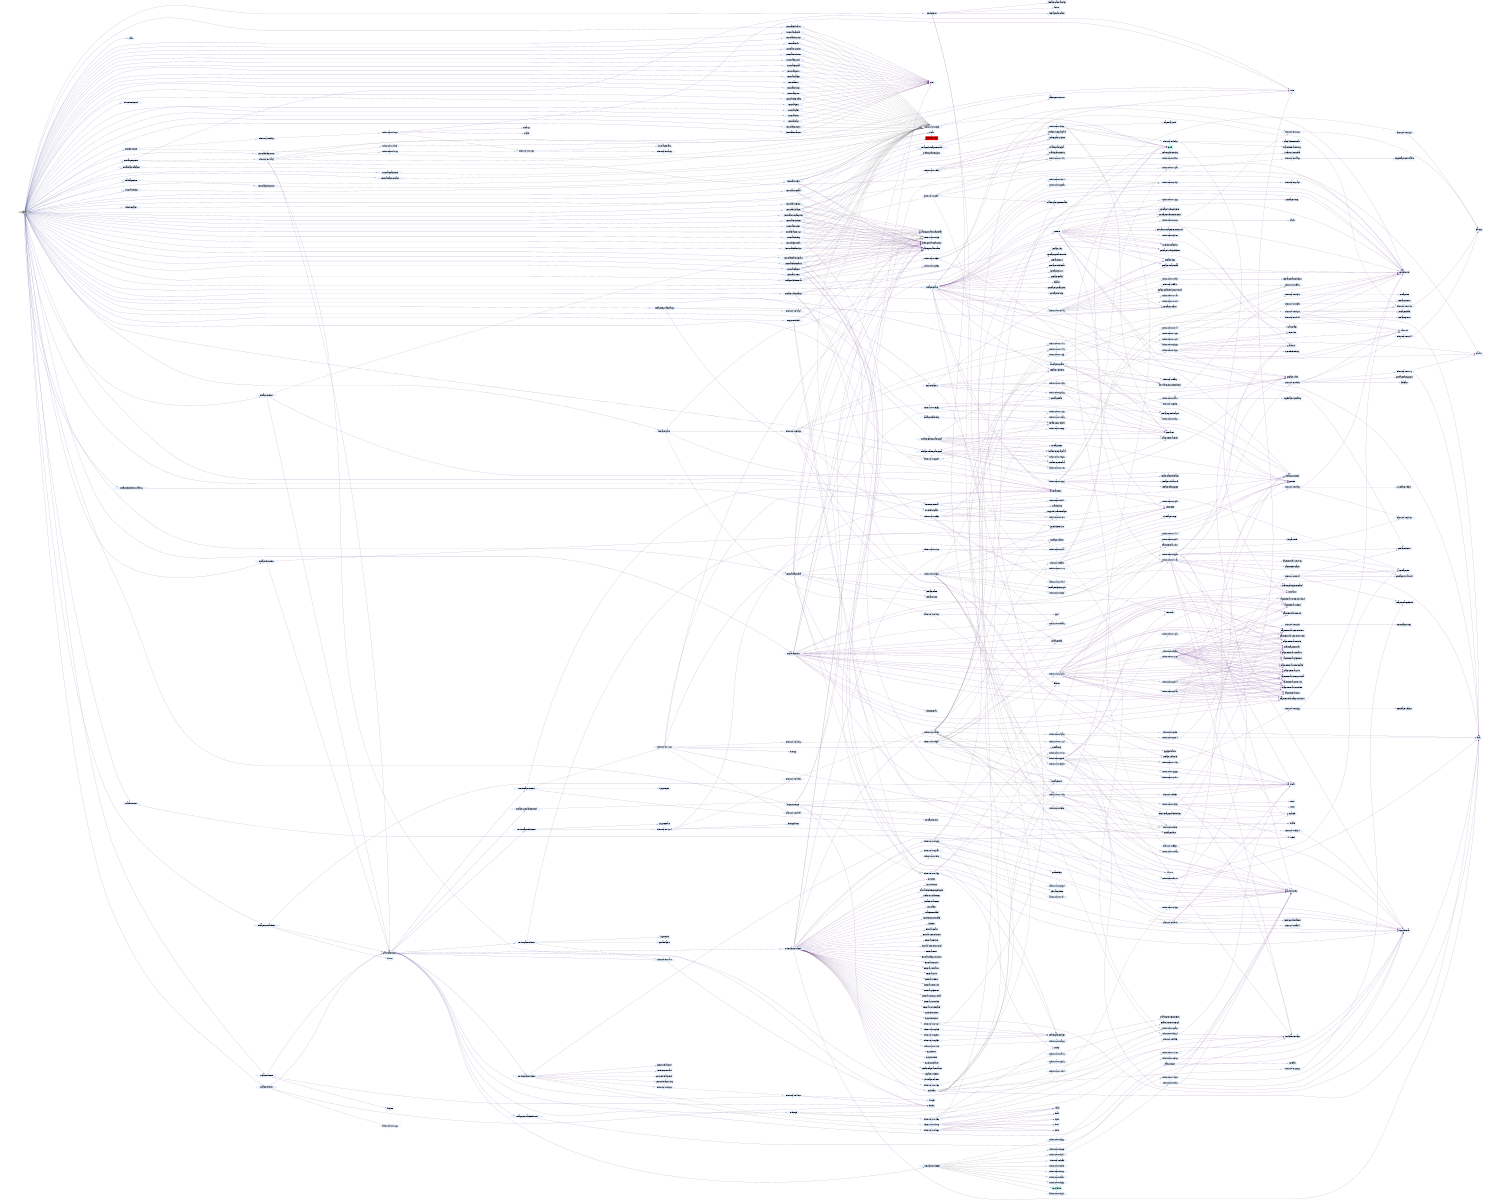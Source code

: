 digraph "Call graph of 'gamemodes/lsrptr.amx'" {
  size="10,8"; ratio=fill; rankdir=LR
  node [style=filled];
  "Server" -> "OnGameModeInit" [color="#4B4E99"];
  "Server" -> "SQL_LoadStreets" [color="#4B4E99"];
  "Server" -> "main" [color="#4B4E99"];
  "Server" -> "SQL_LoadModels" [color="#4B4E99"];
  "Server" -> "SQL_LoadActors" [color="#4B4E99"];
  "Server" -> "SQL_LoadGarages" [color="#4B4E99"];
  "Server" -> "SQL_LoadPNS" [color="#4B4E99"];
  "Server" -> "SQL_LoadObjects" [color="#4B4E99"];
  "Server" -> "SQL_LoadArrest" [color="#4B4E99"];
  "Server" -> "SQL_LoadAntennas" [color="#4B4E99"];
  "Server" -> "SQL_LoadATMs" [color="#4B4E99"];
  "Server" -> "SQL_LoadGates" [color="#4B4E99"];
  "Server" -> "SQL_LoadDoors" [color="#4B4E99"];
  "Server" -> "SQL_LoadTags" [color="#4B4E99"];
  "Server" -> "SQL_LoadDetectors" [color="#4B4E99"];
  "Server" -> "SQL_LoadEntrances" [color="#4B4E99"];
  "Server" -> "OnPlayerNearPickup" [color="#4B4E99"];
  "Server" -> "Pkr_OnOneSecond" [color="#4B4E99"];
  "Server" -> "SQL_LoadBillboards" [color="#4B4E99"];
  "Server" -> "SQL_LoadDealershipCats" [color="#4B4E99"];
  "Server" -> "SQL_LoadDealerships" [color="#4B4E99"];
  "Server" -> "SQL_LoadCameras" [color="#4B4E99"];
  "Server" -> "SQL_LoadGarbages" [color="#4B4E99"];
  "Server" -> "FunctionPlayers" [color="#4B4E99"];
  "Server" -> "OnVehicleUpdate" [color="#4B4E99"];
  "Server" -> "SQL_LoadTruckers" [color="#4B4E99"];
  "Server" -> "SQL_LoadFactions" [color="#4B4E99"];
  "Server" -> "SQL_LoadBusinesses" [color="#4B4E99"];
  "Server" -> "SQL_LoadVehicles" [color="#4B4E99"];
  "Server" -> "SQL_LoadXMRCategories" [color="#4B4E99"];
  "Server" -> "SQL_LoadXMRData" [color="#4B4E99"];
  "Server" -> "SQL_LoadImpound" [color="#4B4E99"];
  "Server" -> "SQL_LoadHospital" [color="#4B4E99"];
  "Server" -> "SQL_LoadPokerTable" [color="#4B4E99"];
  "Server" -> "SQL_LoadStreetPos" [color="#4B4E99"];
  "Server" -> "SQL_LoadChopshop" [color="#4B4E99"];
  "Server" -> "SQL_LoadTolls" [color="#4B4E99"];
  "Server" -> "LoadFurnitures" [color="#4B4E99"];
  "Server" -> "SQL_LoadFactionRanks" [color="#4B4E99"];
  "Server" -> "SQL_LoadProperties" [color="#4B4E99"];
  "Server" -> "OnWeaponsUpdate" [color="#4B4E99"];
  "Server" -> "OnPlayerConnect" [color="#4B4E99"];
  "Server" -> "SQL_LoadFurnitures" [color="#4B4E99"];
  "Server" -> "CheckAccount" [color="#4B4E99"];
  "Server" -> "OnAccountCheck" [color="#4B4E99"];
  "Server" -> "OnAttemptLogin" [color="#4B4E99"];
  "Server" -> "OnPlayerFinishedDownloading" [color="#4B4E99"];
  "Server" -> "OnPlayerStateChange" [color="#4B4E99"];
  "Server" -> "OnPlayerUpdate" [color="#4B4E99"];
  "Server" -> "ac_Timer" [color="#4B4E99"];
  "Server" -> "OnPlayerEnterDynamicArea" [color="#4B4E99"];
  "Server" -> "SQL_LoadPlayerData" [color="#4B4E99"];
  "Server" -> "OnDialogResponse" [color="#4B4E99"];
  "Server" -> "OnPlayerLeaveDynamicArea" [color="#4B4E99"];
  "Server" -> "OnAccountLogin" [color="#4B4E99"];
  "Server" -> "OnCharacterList" [color="#4B4E99"];
  "Server" -> "OnPlayerClickPlayerTextDraw" [color="#4B4E99"];
  "Server" -> "OnLoadPlayerDrugs" [color="#4B4E99"];
  "Server" -> "OnPlayerClickTextDraw" [color="#4B4E99"];
  "Server" -> "OnPlayerSpawn" [color="#4B4E99"];
  "Server" -> "SQL_LoadPlayerNotes" [color="#4B4E99"];
  "Server" -> "SQL_LoadPlayerContacts" [color="#4B4E99"];
  "Server" -> "LoadPlayerFines" [color="#4B4E99"];
  "Server" -> "SQL_LoadAdminNotes" [color="#4B4E99"];
  "Server" -> "SQL_LoadClothing" [color="#4B4E99"];
  "Server" -> "SQL_LoadAttachments" [color="#4B4E99"];
  "Server" -> "Iter_OPDCInternal" [color="#4B4E99"];
  "Server" -> "OnLoadPlayerPackages" [color="#4B4E99"];
  "Server" -> "OnPlayerCommandText" [color="#4B4E99"];
  "Server" -> "unfreeze_player" [color="#4B4E99"];
  "Server" -> "OnPlayerKeyStateChange" [color="#4B4E99"];
  "Server" -> "OnPlayerDisconnect" [color="#4B4E99"];
  "Server" -> "OnGameModeExit" [color="#4B4E99"];
  "unknown@000000c8" -> "float" [color="#7C4B99"];
  "unknown@000000c8" -> "unknown@00000280" [color="#777777"];
  "unknown@000000c8" -> "floatdiv" [color="#7C4B99"];
  "unknown@00000118" -> "float" [color="#7C4B99"];
  "unknown@00000118" -> "floatadd" [color="#7C4B99"];
  "unknown@00000244" -> "floatcmp" [color="#7C4B99"];
  "unknown@00000280" -> "floatcmp" [color="#7C4B99"];
  "unknown@00000384" -> "floatcmp" [color="#7C4B99"];
  "unknown@00000428" -> "floatcmp" [color="#7C4B99"];
  "unknown@000005f8" -> "printf" [color="#7C4B99"];
  "unknown@000005f8" -> "cache_get_row_count" [color="#7C4B99"];
  "OnPlayerConnect" -> "CallLocalFunction" [color="#7C4B99"];
  "OnPlayerConnect" -> "unknown@000013bc" [color="#777777"];
  "OnPlayerConnect" -> "IsPlayerNPC" [color="#7C4B99"];
  "OnGameModeInit" -> "funcidx" [color="#7C4B99"];
  "OnGameModeInit" -> "unknown@00001868" [color="#777777"];
  "OnGameModeInit" -> "CallLocalFunction" [color="#7C4B99"];
  "OnPlayerDisconnect" -> "CallLocalFunction" [color="#7C4B99"];
  "OnPlayerDisconnect" -> "SetTimerEx" [color="#7C4B99"];
  "Iter_OPDCInternal" -> "IsPlayerConnected" [color="#7C4B99"];
  "Iter_OPDCInternal" -> "IsPlayerNPC" [color="#7C4B99"];
  "Iter_OPDCInternal" -> "unknown@0000157c" [color="#777777"];
  "unknown@0000157c" -> "unknown@000015d4" [color="#777777"];
  "Iter_OnGameModeInit" -> "GetMaxPlayers" [color="#7C4B99"];
  "Iter_OnGameModeInit" -> "SSCANF_Init" [color="#7C4B99"];
  "Iter_OnGameModeInit" -> "unknown@00007a10" [color="#777777"];
  "Iter_OnGameModeInit" -> "IsPlayerConnected" [color="#7C4B99"];
  "Iter_OnPlayerConnect" -> "IsPlayerNPC" [color="#7C4B99"];
  "Iter_OnPlayerConnect" -> "SSCANF_Join" [color="#7C4B99"];
  "Iter_OnPlayerConnect" -> "unknown@00011c80" [color="#777777"];
  "Iter_OnPlayerConnect" -> "GetPlayerName" [color="#7C4B99"];
  "Iter_OnPlayerDisconnect" -> "SSCANF_Leave" [color="#7C4B99"];
  "Iter_OnPlayerDisconnect" -> "unknown@00012c14" [color="#777777"];
  "unknown@00007a10" -> "funcidx" [color="#7C4B99"];
  "unknown@00007a10" -> "CallLocalFunction" [color="#7C4B99"];
  "OnPlayerCommandText" -> "CallLocalFunction" [color="#7C4B99"];
  "OnPlayerCommandText" -> "format" [color="#7C4B99"];
  "OnPlayerCommandText" -> "tolower" [color="#7C4B99"];
  "unknown@00008d44" -> "SetSpawnInfo" [color="#7C4B99"];
  "unknown@000099c0" -> "Streamer_SetIntData" [color="#7C4B99"];
  "unknown@00009d94" -> "GetPlayerVersion" [color="#7C4B99"];
  "unknown@00009ed0" -> "floatround" [color="#7C4B99"];
  "unknown@00009ed0" -> "GetPlayerFacingAngle" [color="#7C4B99"];
  "unknown@00009ed0" -> "unknown@00000118" [color="#777777"];
  "unknown@00009ed0" -> "unknown@00000244" [color="#777777"];
  "unknown@00009ed0" -> "floatfract" [color="#7C4B99"];
  "unknown@0000a688" -> "DisableInteriorEnterExits" [color="#7C4B99"];
  "unknown@0000a728" -> "EnableStuntBonusForAll" [color="#7C4B99"];
  "unknown@0000a968" -> "TogglePlayerControllable" [color="#7C4B99"];
  "unknown@0000aa10" -> "GetTickCount" [color="#7C4B99"];
  "unknown@0000aa10" -> "GetPlayerState" [color="#7C4B99"];
  "unknown@0000aa10" -> "TogglePlayerSpectating" [color="#7C4B99"];
  "unknown@0000b144" -> "GetTickCount" [color="#7C4B99"];
  "unknown@0000b144" -> "SpawnPlayer" [color="#7C4B99"];
  "unknown@0000b60c" -> "GetTickCount" [color="#7C4B99"];
  "unknown@0000b60c" -> "SetPlayerHealth" [color="#7C4B99"];
  "unknown@0000b60c" -> "floatround" [color="#7C4B99"];
  "unknown@0000b60c" -> "unknown@00000428" [color="#777777"];
  "unknown@0000b7b4" -> "GetTickCount" [color="#7C4B99"];
  "unknown@0000b7b4" -> "floatround" [color="#7C4B99"];
  "unknown@0000b7b4" -> "unknown@00000428" [color="#777777"];
  "unknown@0000b7b4" -> "SetPlayerArmour" [color="#7C4B99"];
  "unknown@0000b95c" -> "GetTickCount" [color="#7C4B99"];
  "unknown@0000b95c" -> "unknown@0003d750" [color="#777777"];
  "unknown@0000b95c" -> "GivePlayerWeapon" [color="#7C4B99"];
  "unknown@0000c538" -> "ResetPlayerWeapons" [color="#7C4B99"];
  "unknown@0000c538" -> "GetTickCount" [color="#7C4B99"];
  "unknown@0000c7a4" -> "GivePlayerMoney" [color="#7C4B99"];
  "unknown@0000c890" -> "ResetPlayerMoney" [color="#7C4B99"];
  "unknown@0000d3fc" -> "GetTickCount" [color="#7C4B99"];
  "unknown@0000d3fc" -> "SetPlayerInterior" [color="#7C4B99"];
  "unknown@0000d54c" -> "GetTickCount" [color="#7C4B99"];
  "unknown@0000d54c" -> "SetPlayerPos" [color="#7C4B99"];
  "unknown@00010f18" -> "unknown@00007f14" [color="#777777"];
  "unknown@00010f18" -> "AddStaticVehicle" [color="#7C4B99"];
  "unknown@00011118" -> "unknown@00008d44" [color="#777777"];
  "unknown@0001119c" -> "CreateDynamicPickup" [color="#7C4B99"];
  "unknown@0001119c" -> "unknown@000099c0" [color="#777777"];
  "unknown@000112cc" -> "unknown@0000a688" [color="#777777"];
  "unknown@000112e8" -> "unknown@0000a728" [color="#777777"];
  "unknown@0001130c" -> "ShowPlayerDialog" [color="#7C4B99"];
  "unknown@0001130c" -> "unknown@0000a8b8" [color="#777777"];
  "unknown@000113a0" -> "unknown@0000a968" [color="#777777"];
  "unknown@000113cc" -> "unknown@0000aa10" [color="#777777"];
  "unknown@000113f8" -> "unknown@0000b144" [color="#777777"];
  "unknown@0001141c" -> "unknown@0000b60c" [color="#777777"];
  "unknown@00011448" -> "unknown@0000b7b4" [color="#777777"];
  "unknown@00011474" -> "unknown@0000b95c" [color="#777777"];
  "unknown@000114f8" -> "unknown@0000c538" [color="#777777"];
  "unknown@0001151c" -> "unknown@0000c7a4" [color="#777777"];
  "unknown@00011548" -> "unknown@0000c890" [color="#777777"];
  "unknown@0001156c" -> "GetPlayerMoney" [color="#7C4B99"];
  "unknown@00011598" -> "IsPlayerConnected" [color="#7C4B99"];
  "unknown@00011598" -> "unknown@0000c960" [color="#777777"];
  "unknown@00011624" -> "unknown@0000d3fc" [color="#777777"];
  "unknown@00011650" -> "unknown@0000d54c" [color="#777777"];
  "zcmd_OnGameModeInit" -> "unknown@0004002c" [color="#777777"];
  "zcmd_OnGameModeInit" -> "GetConsoleVarAsInt" [color="#7C4B99"];
  "zcmd_OnGameModeInit" -> "SendRconCommand" [color="#7C4B99"];
  "zcmd_OnGameModeInit" -> "GetConsoleVarAsBool" [color="#7C4B99"];
  "zcmd_OnGameModeInit" -> "unknown@00040380" [color="#777777"];
  "zcmd_OnGameModeInit" -> "unknown@000426cc" [color="#777777"];
  "zcmd_OnGameModeInit" -> "GetConsoleVarAsString" [color="#7C4B99"];
  "zcmd_OnGameModeInit" -> "strfind" [color="#7C4B99"];
  "unknown@00011c80" -> "strfind" [color="#7C4B99"];
  "unknown@00011c80" -> "IsPlayerNPC" [color="#7C4B99"];
  "unknown@00011c80" -> "GetPlayerIp" [color="#7C4B99"];
  "unknown@00011c80" -> "unknown@00009d94" [color="#777777"];
  "unknown@00011c80" -> "unknown@00042928" [color="#777777"];
  "unknown@00011c80" -> "SetTimerEx" [color="#7C4B99"];
  "unknown@00011c80" -> "GetTickCount" [color="#7C4B99"];
  "unknown@00011c80" -> "memcpy" [color="#7C4B99"];
  "unknown@00012c14" -> "IsPlayerNPC" [color="#7C4B99"];
  "unknown@00012c14" -> "KillTimer" [color="#7C4B99"];
  "unknown@00012c14" -> "BlockIpAddress" [color="#7C4B99"];
  "unknown@00012c14" -> "unknown@000429e0" [color="#777777"];
  "OnPlayerSpawn" -> "IsPlayerNPC" [color="#7C4B99"];
  "OnPlayerSpawn" -> "GetTickCount" [color="#7C4B99"];
  "OnPlayerSpawn" -> "unknown@0003d750" [color="#777777"];
  "OnPlayerSpawn" -> "unknown@0025dc38" [color="#777777"];
  "OnDialogResponse" -> "GetTickCount" [color="#7C4B99"];
  "OnDialogResponse" -> "strlen" [color="#7C4B99"];
  "OnDialogResponse" -> "unknown@00040a54" [color="#777777"];
  "OnPlayerUpdate" -> "floatsub" [color="#7C4B99"];
  "OnPlayerUpdate" -> "IsPlayerNPC" [color="#7C4B99"];
  "OnPlayerUpdate" -> "GetTickCount" [color="#7C4B99"];
  "OnPlayerUpdate" -> "GetPlayerState" [color="#7C4B99"];
  "OnPlayerUpdate" -> "GetPlayerPos" [color="#7C4B99"];
  "OnPlayerUpdate" -> "GetPlayerVehicleID" [color="#7C4B99"];
  "OnPlayerUpdate" -> "GetPlayerPing" [color="#7C4B99"];
  "OnPlayerUpdate" -> "unknown@001e4198" [color="#777777"];
  "OnPlayerUpdate" -> "VectorSize" [color="#7C4B99"];
  "OnPlayerUpdate" -> "unknown@0003d85c" [color="#777777"];
  "OnPlayerUpdate" -> "GetPlayerSpecialAction" [color="#7C4B99"];
  "OnPlayerUpdate" -> "GetPlayerVelocity" [color="#7C4B99"];
  "OnPlayerUpdate" -> "GetPlayerDistanceFromPoint" [color="#7C4B99"];
  "OnPlayerUpdate" -> "GetPlayerSkin" [color="#7C4B99"];
  "OnPlayerUpdate" -> "IsVehicleStreamedIn" [color="#7C4B99"];
  "OnPlayerUpdate" -> "GetPlayerSurfingVehicleID" [color="#7C4B99"];
  "OnPlayerUpdate" -> "GetPlayerAnimationIndex" [color="#7C4B99"];
  "OnPlayerUpdate" -> "GetPlayerSurfingObjectID" [color="#7C4B99"];
  "OnPlayerUpdate" -> "unknown@00000280" [color="#777777"];
  "OnPlayerUpdate" -> "floatround" [color="#7C4B99"];
  "OnPlayerUpdate" -> "unknown@00000428" [color="#777777"];
  "OnPlayerUpdate" -> "GetPlayerAmmo" [color="#7C4B99"];
  "OnPlayerUpdate" -> "GetPlayerWeapon" [color="#7C4B99"];
  "OnPlayerUpdate" -> "unknown@0001156c" [color="#777777"];
  "OnPlayerUpdate" -> "GetPlayerVehicleSeat" [color="#7C4B99"];
  "OnPlayerUpdate" -> "GetPlayerArmour" [color="#7C4B99"];
  "OnPlayerUpdate" -> "GetPlayerInterior" [color="#7C4B99"];
  "OnPlayerUpdate" -> "GetPlayerHealth" [color="#7C4B99"];
  "OnPlayerUpdate" -> "floatabs" [color="#7C4B99"];
  "OnPlayerKeyStateChange" -> "IsPlayerNPC" [color="#7C4B99"];
  "OnPlayerKeyStateChange" -> "GetPlayerWeapon" [color="#7C4B99"];
  "OnPlayerKeyStateChange" -> "unknown@00042a64" [color="#777777"];
  "OnPlayerClickTextDraw" -> "GetTickCount" [color="#7C4B99"];
  "OnPlayerClickTextDraw" -> "unknown@0003fcec" [color="#777777"];
  "OnPlayerClickTextDraw" -> "unknown@001ef3e0" [color="#777777"];
  "OnPlayerStateChange" -> "IsPlayerNPC" [color="#7C4B99"];
  "OnPlayerStateChange" -> "GetTickCount" [color="#7C4B99"];
  "OnPlayerStateChange" -> "unknown@001ebf50" [color="#777777"];
  "OnPlayerStateChange" -> "GetPlayerPing" [color="#7C4B99"];
  "OnPlayerStateChange" -> "unknown@0003fcec" [color="#777777"];
  "OnPlayerClickPlayerTextDraw" -> "GetTickCount" [color="#7C4B99"];
  "OnPlayerClickPlayerTextDraw" -> "unknown@001f03bc" [color="#777777"];
  "ac_Timer" -> "IsPlayerConnected" [color="#7C4B99"];
  "ac_Timer" -> "SetTimerEx" [color="#7C4B99"];
  "ac_Timer" -> "GetTickCount" [color="#7C4B99"];
  "ac_Timer" -> "GetPlayerState" [color="#7C4B99"];
  "ac_Timer" -> "floatmul" [color="#7C4B99"];
  "ac_Timer" -> "GetPlayerPing" [color="#7C4B99"];
  "ac_Timer" -> "GetPlayerWeaponData" [color="#7C4B99"];
  "ac_Timer" -> "NetStats_MessagesRecvPerSecond" [color="#7C4B99"];
  "ac_Timer" -> "GetPlayerDistanceFromPoint" [color="#7C4B99"];
  "ac_Timer" -> "IsVehicleStreamedIn" [color="#7C4B99"];
  "ac_Timer" -> "GetPlayerSurfingVehicleID" [color="#7C4B99"];
  "ac_Timer" -> "GetPlayerSurfingObjectID" [color="#7C4B99"];
  "ac_Timer" -> "GetPlayerWeapon" [color="#7C4B99"];
  "ac_Timer" -> "unknown@0001156c" [color="#777777"];
  "ac_Timer" -> "unknown@000000c8" [color="#777777"];
  "ac_Timer" -> "unknown@00000384" [color="#777777"];
  "ac_Timer" -> "unknown@0003d7e8" [color="#777777"];
  "unknown@0003ce74" -> "IsPlayerConnected" [color="#7C4B99"];
  "unknown@0003ce74" -> "float" [color="#7C4B99"];
  "unknown@0003cf20" -> "IsPlayerConnected" [color="#7C4B99"];
  "unknown@0003cf20" -> "float" [color="#7C4B99"];
  "unknown@0003cfcc" -> "IsPlayerConnected" [color="#7C4B99"];
  "unknown@0003d85c" -> "floatmul" [color="#7C4B99"];
  "unknown@0003d85c" -> "VectorSize" [color="#7C4B99"];
  "unknown@0003d85c" -> "floatround" [color="#7C4B99"];
  "unknown@0004002c" -> "fread" [color="#7C4B99"];
  "unknown@0004002c" -> "sscanf" [color="#7C4B99"];
  "unknown@0004002c" -> "fopen" [color="#7C4B99"];
  "unknown@0004002c" -> "fexist" [color="#7C4B99"];
  "unknown@0004002c" -> "fclose" [color="#7C4B99"];
  "unknown@00040380" -> "fread" [color="#7C4B99"];
  "unknown@00040380" -> "sscanf" [color="#7C4B99"];
  "unknown@00040380" -> "fopen" [color="#7C4B99"];
  "unknown@00040380" -> "fexist" [color="#7C4B99"];
  "unknown@00040380" -> "fclose" [color="#7C4B99"];
  "unknown@0004073c" -> "unknown@0001130c" [color="#777777"];
  "unknown@00040800" -> "strlen" [color="#7C4B99"];
  "unknown@00040800" -> "numargs" [color="#7C4B99"];
  "unknown@00040800" -> "unknown@0001130c" [color="#777777"];
  "unknown@00040800" -> "strpack" [color="#7C4B99"];
  "unknown@00040a54" -> "funcidx" [color="#7C4B99"];
  "unknown@00040a54" -> "CallLocalFunction" [color="#7C4B99"];
  "unknown@00040a54" -> "strcat" [color="#7C4B99"];
  "unknown@00040a54" -> "strlen" [color="#7C4B99"];
  "unknown@00040a54" -> "unknown@0004073c" [color="#777777"];
  "unknown@00040a54" -> "unknown@001bd0f0" [color="#777777"];
  "unknown@000411a8" -> "float" [color="#7C4B99"];
  "unknown@000411a8" -> "ispacked" [color="#7C4B99"];
  "unknown@000411a8" -> "format" [color="#7C4B99"];
  "unknown@000411a8" -> "CreateDynamic3DTextLabel" [color="#7C4B99"];
  "unknown@000411a8" -> "CreatePlayerTextDraw" [color="#7C4B99"];
  "unknown@000411a8" -> "floatmul" [color="#7C4B99"];
  "unknown@000411a8" -> "GetPlayerPos" [color="#7C4B99"];
  "unknown@000411a8" -> "SendClientMessage" [color="#7C4B99"];
  "unknown@000411a8" -> "GameTextForPlayer" [color="#7C4B99"];
  "unknown@000411a8" -> "PlayerTextDrawSetString" [color="#7C4B99"];
  "unknown@000426cc" -> "unknown@00044e20" [color="#777777"];
  "unknown@00042928" -> "unknown@001bc894" [color="#777777"];
  "unknown@000429e0" -> "unknown@001dac20" [color="#777777"];
  "unknown@00042a64" -> "unknown@001e58a8" [color="#777777"];
  "unknown@00044e20" -> "funcidx" [color="#7C4B99"];
  "unknown@00044e20" -> "CallLocalFunction" [color="#7C4B99"];
  "unknown@00044e20" -> "db_open" [color="#7C4B99"];
  "OnGameModeExit" -> "funcidx" [color="#7C4B99"];
  "OnGameModeExit" -> "CallLocalFunction" [color="#7C4B99"];
  "OnGameModeExit" -> "db_close" [color="#7C4B99"];
  "unknown@00046848" -> "unknown@000fb2c0" [color="#777777"];
  "unknown@00046848" -> "unknown@000fa79c" [color="#777777"];
  "unknown@00046848" -> "floatsub" [color="#7C4B99"];
  "unknown@00046848" -> "CreateDynamicObject" [color="#7C4B99"];
  "unknown@00046848" -> "CreateObject" [color="#7C4B99"];
  "unknown@00046848" -> "floatadd" [color="#7C4B99"];
  "unknown@00065eac" -> "unknown@00087964" [color="#777777"];
  "unknown@0006b4a4" -> "unknown@0006b854" [color="#777777"];
  "unknown@0007bc14" -> "unknown@00087964" [color="#777777"];
  "unknown@00087964" -> "unknown@00087a30" [color="#777777"];
  "unknown@000d0f0c" -> "mysql_tquery" [color="#7C4B99"];
  "unknown@000d0f0c" -> "mysql_format" [color="#7C4B99"];
  "LoadFurnitures" -> "mysql_tquery" [color="#7C4B99"];
  "SQL_LoadTruckers" -> "unknown@000005f8" [color="#777777"];
  "SQL_LoadTruckers" -> "cache_get_value_name_int" [color="#7C4B99"];
  "SQL_LoadTruckers" -> "unknown@000013bc" [color="#777777"];
  "SQL_LoadTruckers" -> "cache_get_value_name" [color="#7C4B99"];
  "SQL_LoadTruckers" -> "cache_get_value_name_float" [color="#7C4B99"];
  "SQL_LoadTruckers" -> "unknown@0018ed14" [color="#777777"];
  "SQL_LoadProperties" -> "print" [color="#7C4B99"];
  "SQL_LoadProperties" -> "unknown@000005f8" [color="#777777"];
  "SQL_LoadFurnitures" -> "print" [color="#7C4B99"];
  "SQL_LoadFurnitures" -> "unknown@000005f8" [color="#777777"];
  "SQL_LoadFactions" -> "mysql_tquery" [color="#7C4B99"];
  "SQL_LoadFactions" -> "unknown@000005f8" [color="#777777"];
  "SQL_LoadFactions" -> "cache_get_value_name_int" [color="#7C4B99"];
  "SQL_LoadFactions" -> "mysql_format" [color="#7C4B99"];
  "SQL_LoadFactions" -> "unknown@000013bc" [color="#777777"];
  "SQL_LoadFactions" -> "cache_get_value_name" [color="#7C4B99"];
  "SQL_LoadFactions" -> "cache_get_value_name_float" [color="#7C4B99"];
  "SQL_LoadFactionRanks" -> "format" [color="#7C4B99"];
  "SQL_LoadFactionRanks" -> "unknown@000005f8" [color="#777777"];
  "SQL_LoadFactionRanks" -> "cache_get_value_name_int" [color="#7C4B99"];
  "SQL_LoadFactionRanks" -> "cache_get_value_name" [color="#7C4B99"];
  "SQL_LoadHospital" -> "print" [color="#7C4B99"];
  "SQL_LoadHospital" -> "unknown@000005f8" [color="#777777"];
  "SQL_LoadTolls" -> "print" [color="#7C4B99"];
  "SQL_LoadTolls" -> "unknown@000005f8" [color="#777777"];
  "SQL_LoadCameras" -> "print" [color="#7C4B99"];
  "SQL_LoadCameras" -> "unknown@000005f8" [color="#777777"];
  "SQL_LoadBusinesses" -> "unknown@000005f8" [color="#777777"];
  "SQL_LoadBusinesses" -> "cache_get_value_name_int" [color="#7C4B99"];
  "SQL_LoadBusinesses" -> "unknown@000013bc" [color="#777777"];
  "SQL_LoadBusinesses" -> "cache_get_value_name" [color="#7C4B99"];
  "SQL_LoadBusinesses" -> "cache_get_value_name_float" [color="#7C4B99"];
  "SQL_LoadBusinesses" -> "unknown@0011bf00" [color="#777777"];
  "SQL_LoadDealershipCats" -> "unknown@000005f8" [color="#777777"];
  "SQL_LoadDealershipCats" -> "cache_get_value_name_int" [color="#7C4B99"];
  "SQL_LoadDealershipCats" -> "unknown@000013bc" [color="#777777"];
  "SQL_LoadDealershipCats" -> "cache_get_value_name" [color="#7C4B99"];
  "SQL_LoadDealerships" -> "unknown@000005f8" [color="#777777"];
  "SQL_LoadDealerships" -> "cache_get_value_name_int" [color="#7C4B99"];
  "SQL_LoadDealerships" -> "unknown@000013bc" [color="#777777"];
  "SQL_LoadDealerships" -> "cache_get_value_name" [color="#7C4B99"];
  "SQL_LoadStreets" -> "mysql_tquery" [color="#7C4B99"];
  "SQL_LoadStreets" -> "unknown@000005f8" [color="#777777"];
  "SQL_LoadStreets" -> "cache_get_value_name_int" [color="#7C4B99"];
  "SQL_LoadStreets" -> "mysql_format" [color="#7C4B99"];
  "SQL_LoadStreets" -> "cache_get_value_name" [color="#7C4B99"];
  "SQL_LoadStreetPos" -> "unknown@000005f8" [color="#777777"];
  "SQL_LoadStreetPos" -> "unknown@000013bc" [color="#777777"];
  "SQL_LoadStreetPos" -> "cache_get_value_name_float" [color="#7C4B99"];
  "SQL_LoadStreetPos" -> "CreateDynamicPolygon" [color="#7C4B99"];
  "SQL_LoadAntennas" -> "CreateDynamicObject" [color="#7C4B99"];
  "SQL_LoadAntennas" -> "unknown@000005f8" [color="#777777"];
  "SQL_LoadAntennas" -> "cache_get_value_name_int" [color="#7C4B99"];
  "SQL_LoadAntennas" -> "unknown@000013bc" [color="#777777"];
  "SQL_LoadAntennas" -> "cache_get_value_name_float" [color="#7C4B99"];
  "SQL_LoadArrest" -> "print" [color="#7C4B99"];
  "SQL_LoadArrest" -> "unknown@000005f8" [color="#777777"];
  "SQL_LoadEntrances" -> "print" [color="#7C4B99"];
  "SQL_LoadEntrances" -> "unknown@000005f8" [color="#777777"];
  "SQL_LoadDetectors" -> "print" [color="#7C4B99"];
  "SQL_LoadDetectors" -> "unknown@000005f8" [color="#777777"];
  "SQL_LoadBillboards" -> "print" [color="#7C4B99"];
  "SQL_LoadBillboards" -> "unknown@000005f8" [color="#777777"];
  "SQL_LoadTags" -> "print" [color="#7C4B99"];
  "SQL_LoadTags" -> "unknown@000005f8" [color="#777777"];
  "SQL_LoadObjects" -> "print" [color="#7C4B99"];
  "SQL_LoadObjects" -> "unknown@000005f8" [color="#777777"];
  "SQL_LoadGates" -> "print" [color="#7C4B99"];
  "SQL_LoadGates" -> "unknown@000005f8" [color="#777777"];
  "SQL_LoadModels" -> "unknown@000005f8" [color="#777777"];
  "SQL_LoadModels" -> "cache_get_value_name_int" [color="#7C4B99"];
  "SQL_LoadModels" -> "strcat" [color="#7C4B99"];
  "SQL_LoadModels" -> "AddCharModel" [color="#7C4B99"];
  "SQL_LoadModels" -> "cache_get_value_name" [color="#7C4B99"];
  "SQL_LoadDoors" -> "print" [color="#7C4B99"];
  "SQL_LoadDoors" -> "unknown@000005f8" [color="#777777"];
  "SQL_LoadATMs" -> "print" [color="#7C4B99"];
  "SQL_LoadATMs" -> "unknown@000005f8" [color="#777777"];
  "SQL_LoadActors" -> "print" [color="#7C4B99"];
  "SQL_LoadActors" -> "unknown@000005f8" [color="#777777"];
  "SQL_LoadPNS" -> "print" [color="#7C4B99"];
  "SQL_LoadPNS" -> "unknown@000005f8" [color="#777777"];
  "SQL_LoadGarages" -> "print" [color="#7C4B99"];
  "SQL_LoadGarages" -> "unknown@000005f8" [color="#777777"];
  "SQL_LoadGarbages" -> "unknown@000005f8" [color="#777777"];
  "SQL_LoadGarbages" -> "cache_get_value_name_int" [color="#7C4B99"];
  "SQL_LoadGarbages" -> "unknown@000013bc" [color="#777777"];
  "SQL_LoadGarbages" -> "cache_get_value_name_float" [color="#7C4B99"];
  "SQL_LoadGarbages" -> "Streamer_SetArrayData" [color="#7C4B99"];
  "SQL_LoadGarbages" -> "CreateDynamicSphere" [color="#7C4B99"];
  "SQL_LoadPokerTable" -> "print" [color="#7C4B99"];
  "SQL_LoadPokerTable" -> "unknown@000005f8" [color="#777777"];
  "SQL_LoadChopshop" -> "print" [color="#7C4B99"];
  "SQL_LoadChopshop" -> "unknown@000005f8" [color="#777777"];
  "SQL_LoadImpound" -> "print" [color="#7C4B99"];
  "SQL_LoadImpound" -> "unknown@000005f8" [color="#777777"];
  "SQL_LoadXMRData" -> "printf" [color="#7C4B99"];
  "SQL_LoadXMRData" -> "unknown@000005f8" [color="#777777"];
  "SQL_LoadXMRData" -> "cache_get_value_name_int" [color="#7C4B99"];
  "SQL_LoadXMRData" -> "cache_get_value_name" [color="#7C4B99"];
  "SQL_LoadXMRCategories" -> "printf" [color="#7C4B99"];
  "SQL_LoadXMRCategories" -> "unknown@000005f8" [color="#777777"];
  "SQL_LoadXMRCategories" -> "cache_get_value_name_int" [color="#7C4B99"];
  "SQL_LoadXMRCategories" -> "cache_get_value_name" [color="#7C4B99"];
  "SQL_LoadPlayerNotes" -> "unknown@000005f8" [color="#777777"];
  "LoadPlayerFines" -> "unknown@000005f8" [color="#777777"];
  "SQL_LoadClothing" -> "unknown@000005f8" [color="#777777"];
  "SQL_LoadClothing" -> "cache_get_value_name_int" [color="#7C4B99"];
  "SQL_LoadClothing" -> "cache_get_value_name" [color="#7C4B99"];
  "SQL_LoadClothing" -> "cache_get_value_name_float" [color="#7C4B99"];
  "SQL_LoadPlayerContacts" -> "unknown@000005f8" [color="#777777"];
  "SQL_LoadAdminNotes" -> "unknown@000005f8" [color="#777777"];
  "SQL_LoadVehicles" -> "unknown@000005f8" [color="#777777"];
  "SQL_LoadAttachments" -> "unknown@000005f8" [color="#777777"];
  "unknown@000f0584" -> "format" [color="#7C4B99"];
  "unknown@000f0584" -> "SendClientMessage" [color="#7C4B99"];
  "unknown@000f06f0" -> "PlayerTextDrawShow" [color="#7C4B99"];
  "SQL_LoadPlayerData" -> "format" [color="#7C4B99"];
  "SQL_LoadPlayerData" -> "cache_get_value_name_int" [color="#7C4B99"];
  "SQL_LoadPlayerData" -> "cache_get_value_name" [color="#7C4B99"];
  "SQL_LoadPlayerData" -> "cache_get_value_name_float" [color="#7C4B99"];
  "SQL_LoadPlayerData" -> "unknown@000113cc" [color="#777777"];
  "SQL_LoadPlayerData" -> "SetPlayerColor" [color="#7C4B99"];
  "SQL_LoadPlayerData" -> "unknown@00271b58" [color="#777777"];
  "SQL_LoadPlayerData" -> "SetPlayerName" [color="#7C4B99"];
  "SQL_LoadPlayerData" -> "SetPlayerScore" [color="#7C4B99"];
  "SQL_LoadPlayerData" -> "unknown@0001151c" [color="#777777"];
  "SQL_LoadPlayerData" -> "unknown@00279728" [color="#777777"];
  "SQL_LoadPlayerData" -> "unknown@000f46cc" [color="#777777"];
  "unknown@000f46cc" -> "mysql_tquery" [color="#7C4B99"];
  "unknown@000f46cc" -> "gettime" [color="#7C4B99"];
  "unknown@000f46cc" -> "mysql_format" [color="#7C4B99"];
  "unknown@000f46cc" -> "GetVehiclePoolSize" [color="#7C4B99"];
  "unknown@000f46cc" -> "unknown@000411a8" [color="#777777"];
  "unknown@000f46cc" -> "unknown@00271bd8" [color="#777777"];
  "unknown@000f46cc" -> "unknown@00011118" [color="#777777"];
  "unknown@000f46cc" -> "SetPlayerWeather" [color="#7C4B99"];
  "unknown@000f46cc" -> "unknown@000f0584" [color="#777777"];
  "unknown@000f46cc" -> "unknown@000113f8" [color="#777777"];
  "unknown@000f46cc" -> "SetPlayerFightingStyle" [color="#7C4B99"];
  "unknown@000f46cc" -> "unknown@000f06f0" [color="#777777"];
  "OnLoadPlayerPackages" -> "unknown@000005f8" [color="#777777"];
  "OnLoadPlayerDrugs" -> "unknown@000005f8" [color="#777777"];
  "OnLoadPlayerDrugs" -> "cache_get_value_name_int" [color="#7C4B99"];
  "OnLoadPlayerDrugs" -> "cache_get_value_name" [color="#7C4B99"];
  "OnLoadPlayerDrugs" -> "cache_get_value_name_float" [color="#7C4B99"];
  "unknown@000f87b4" -> "unknown@000d0f0c" [color="#777777"];
  "unknown@000f88cc" -> "unknown@0011b300" [color="#777777"];
  "unknown@000f8b88" -> "unknown@0018f268" [color="#777777"];
  "unknown@000f8fd8" -> "mysql_tquery" [color="#7C4B99"];
  "unknown@000f8fd8" -> "unknown@000fb2c0" [color="#777777"];
  "unknown@000f9df8" -> "SendClientMessage" [color="#7C4B99"];
  "unknown@000fa79c" -> "unknown@000fa79c" [color="#777777"];
  "unknown@000fa79c" -> "ispacked" [color="#7C4B99"];
  "unknown@000fa79c" -> "unknown@000fae44" [color="#777777"];
  "unknown@000fa79c" -> "format" [color="#7C4B99"];
  "unknown@000fa79c" -> "SetObjectMaterialText" [color="#7C4B99"];
  "unknown@000fb2c0" -> "gettime" [color="#7C4B99"];
  "unknown@000fb2c0" -> "getdate" [color="#7C4B99"];
  "unknown@000fb2c0" -> "unknown@000fb374" [color="#777777"];
  "unknown@000fb374" -> "mysql_format" [color="#7C4B99"];
  "unknown@000fb720" -> "float" [color="#7C4B99"];
  "unknown@000fb720" -> "floatmul" [color="#7C4B99"];
  "unknown@000fb720" -> "GetPlayerPos" [color="#7C4B99"];
  "unknown@000fb720" -> "SendClientMessage" [color="#7C4B99"];
  "unknown@000fbf00" -> "format" [color="#7C4B99"];
  "unknown@000fbf00" -> "SendClientMessage" [color="#7C4B99"];
  "unknown@000fbf00" -> "unknown@000fc1b4" [color="#777777"];
  "unknown@000fc1b4" -> "GetPlayerPos" [color="#7C4B99"];
  "unknown@000fc1b4" -> "GetPlayerInterior" [color="#7C4B99"];
  "unknown@000fc1b4" -> "IsPlayerInRangeOfPoint" [color="#7C4B99"];
  "unknown@000fc1b4" -> "GetPlayerVirtualWorld" [color="#7C4B99"];
  "OnAccountCheck" -> "mysql_tquery" [color="#7C4B99"];
  "OnAccountCheck" -> "unknown@000005f8" [color="#777777"];
  "OnAccountCheck" -> "cache_get_value_name_int" [color="#7C4B99"];
  "OnAccountCheck" -> "unknown@00271b58" [color="#777777"];
  "OnAttemptLogin" -> "unknown@000005f8" [color="#777777"];
  "OnAttemptLogin" -> "unknown@000fc96c" [color="#777777"];
  "unknown@000fc96c" -> "unknown@00040800" [color="#777777"];
  "dialog_LOGIN" -> "mysql_tquery" [color="#7C4B99"];
  "dialog_LOGIN" -> "mysql_format" [color="#7C4B99"];
  "dialog_LOGIN" -> "WP_Hash" [color="#7C4B99"];
  "OnAccountLogin" -> "mysql_tquery" [color="#7C4B99"];
  "OnAccountLogin" -> "unknown@000fb2c0" [color="#777777"];
  "OnAccountLogin" -> "getdate" [color="#7C4B99"];
  "OnAccountLogin" -> "unknown@000005f8" [color="#777777"];
  "OnAccountLogin" -> "mysql_format" [color="#7C4B99"];
  "OnAccountLogin" -> "cache_get_value_name" [color="#7C4B99"];
  "OnAccountLogin" -> "unknown@00271b58" [color="#777777"];
  "OnCharacterList" -> "unknown@000005f8" [color="#777777"];
  "OnCharacterList" -> "cache_get_value_name_int" [color="#7C4B99"];
  "OnCharacterList" -> "cache_get_value_name" [color="#7C4B99"];
  "OnCharacterList" -> "unknown@000411a8" [color="#777777"];
  "OnCharacterList" -> "CreatePlayerTextDraw" [color="#7C4B99"];
  "OnCharacterList" -> "PlayerTextDrawLetterSize" [color="#7C4B99"];
  "OnCharacterList" -> "PlayerTextDrawBoxColor" [color="#7C4B99"];
  "OnCharacterList" -> "PlayerTextDrawAlignment" [color="#7C4B99"];
  "OnCharacterList" -> "PlayerTextDrawUseBox" [color="#7C4B99"];
  "OnCharacterList" -> "PlayerTextDrawColor" [color="#7C4B99"];
  "OnCharacterList" -> "PlayerTextDrawTextSize" [color="#7C4B99"];
  "OnCharacterList" -> "PlayerTextDrawSetShadow" [color="#7C4B99"];
  "OnCharacterList" -> "PlayerTextDrawSetOutline" [color="#7C4B99"];
  "OnCharacterList" -> "PlayerTextDrawFont" [color="#7C4B99"];
  "OnCharacterList" -> "PlayerTextDrawBackgroundColor" [color="#7C4B99"];
  "OnCharacterList" -> "PlayerTextDrawSetSelectable" [color="#7C4B99"];
  "OnCharacterList" -> "PlayerTextDrawSetProportional" [color="#7C4B99"];
  "OnCharacterList" -> "PlayerTextDrawSetPreviewRot" [color="#7C4B99"];
  "OnCharacterList" -> "PlayerTextDrawSetPreviewModel" [color="#7C4B99"];
  "OnCharacterList" -> "PlayerTextDrawSetPreviewVehCol" [color="#7C4B99"];
  "OnCharacterList" -> "PlayerTextDrawShow" [color="#7C4B99"];
  "OnCharacterList" -> "SelectTextDraw" [color="#7C4B99"];
  "unknown@000fed3c" -> "SetPVarInt" [color="#7C4B99"];
  "unknown@000fed3c" -> "PlayerTextDrawDestroy" [color="#7C4B99"];
  "unknown@000fed3c" -> "CancelSelectTextDraw" [color="#7C4B99"];
  "unknown@000ff050" -> "mysql_tquery" [color="#7C4B99"];
  "unknown@000ff050" -> "mysql_format" [color="#7C4B99"];
  "OnWeaponsUpdate" -> "gettime" [color="#7C4B99"];
  "OnWeaponsUpdate" -> "NetStats_GetConnectedTime" [color="#7C4B99"];
  "OnWeaponsUpdate" -> "SetPlayerArmedWeapon" [color="#7C4B99"];
  "OnWeaponsUpdate" -> "unknown@000ffa08" [color="#777777"];
  "OnWeaponsUpdate" -> "unknown@000ff7a8" [color="#777777"];
  "OnWeaponsUpdate" -> "unknown@0003cfcc" [color="#777777"];
  "unknown@000ff940" -> "unknown@000ff7a8" [color="#777777"];
  "unknown@000ffb0c" -> "gettime" [color="#7C4B99"];
  "unknown@000ffb0c" -> "printf" [color="#7C4B99"];
  "unknown@000ffb0c" -> "unknown@0016ea60" [color="#777777"];
  "unknown@000ffb0c" -> "unknown@000ff7a8" [color="#777777"];
  "unknown@000ffb0c" -> "unknown@00011474" [color="#777777"];
  "unknown@001007cc" -> "unknown@000114f8" [color="#777777"];
  "unknown@00100954" -> "SetPlayerAttachedObject" [color="#7C4B99"];
  "unknown@0010e8c8" -> "GetPVarInt" [color="#7C4B99"];
  "unknown@0011b300" -> "mysql_tquery" [color="#7C4B99"];
  "unknown@0011b300" -> "mysql_format" [color="#7C4B99"];
  "unknown@0011bf00" -> "unknown@0001119c" [color="#777777"];
  "unknown@0011bf00" -> "Streamer_SetArrayData" [color="#7C4B99"];
  "unknown@0011bf00" -> "CreateDynamicSphere" [color="#7C4B99"];
  "unknown@0011bf00" -> "IsValidDynamicPickup" [color="#7C4B99"];
  "unknown@0011bf00" -> "IsValidDynamicArea" [color="#7C4B99"];
  "unknown@0011d8a8" -> "GetPVarInt" [color="#7C4B99"];
  "unknown@00136558" -> "format" [color="#7C4B99"];
  "cmd_engel" -> "unknown@000f0584" [color="#777777"];
  "cmd_engel" -> "unknown@0016ea60" [color="#777777"];
  "cmd_engel" -> "unknown@001709e8" [color="#777777"];
  "unknown@001709e8" -> "sscanf" [color="#7C4B99"];
  "unknown@001709e8" -> "SendClientMessage" [color="#7C4B99"];
  "unknown@001709e8" -> "strlen" [color="#7C4B99"];
  "unknown@001709e8" -> "strcmp" [color="#7C4B99"];
  "unknown@001709e8" -> "unknown@00170d04" [color="#777777"];
  "unknown@001709e8" -> "unknown@001727ec" [color="#777777"];
  "unknown@00170d04" -> "unknown@0018435c" [color="#777777"];
  "unknown@001727ec" -> "SendClientMessage" [color="#7C4B99"];
  "cmd_isbasi" -> "float" [color="#7C4B99"];
  "cmd_isbasi" -> "SetPlayerColor" [color="#7C4B99"];
  "cmd_isbasi" -> "unknown@00271bd8" [color="#777777"];
  "cmd_isbasi" -> "unknown@0001141c" [color="#777777"];
  "cmd_isbasi" -> "unknown@0016ea60" [color="#777777"];
  "cmd_isbasi" -> "unknown@00183e88" [color="#777777"];
  "cmd_isbasi" -> "unknown@000f9df8" [color="#777777"];
  "cmd_isbasi" -> "unknown@001007cc" [color="#777777"];
  "cmd_isbasi" -> "unknown@0016e848" [color="#777777"];
  "cmd_isbasi" -> "unknown@000ffb0c" [color="#777777"];
  "unknown@00183e88" -> "IsPlayerInRangeOfPoint" [color="#7C4B99"];
  "unknown@0018435c" -> "mysql_tquery" [color="#7C4B99"];
  "unknown@0018435c" -> "mysql_format" [color="#7C4B99"];
  "unknown@0018435c" -> "SetPVarInt" [color="#7C4B99"];
  "unknown@0018ed14" -> "floatadd" [color="#7C4B99"];
  "unknown@0018ed14" -> "unknown@0001119c" [color="#777777"];
  "unknown@0018ed14" -> "IsValidDynamic3DTextLabel" [color="#7C4B99"];
  "unknown@0018ed14" -> "IsValidDynamicPickup" [color="#7C4B99"];
  "unknown@0018ed14" -> "unknown@000411a8" [color="#777777"];
  "unknown@0018f268" -> "mysql_tquery" [color="#7C4B99"];
  "unknown@0018f268" -> "mysql_format" [color="#7C4B99"];
  "evi_OnGameModeInit" -> "mysql_init_options" [color="#7C4B99"];
  "evi_OnGameModeInit" -> "mysql_set_option" [color="#7C4B99"];
  "evi_OnGameModeInit" -> "mysql_errno" [color="#7C4B99"];
  "evi_OnGameModeInit" -> "mysql_connect" [color="#7C4B99"];
  "evi_OnGameModeInit" -> "mysql_set_charset" [color="#7C4B99"];
  "evi_OnGameModeInit" -> "mysql_tquery" [color="#7C4B99"];
  "evi_OnGameModeInit" -> "unknown@000112e8" [color="#777777"];
  "evi_OnGameModeInit" -> "unknown@000112cc" [color="#777777"];
  "evi_OnGameModeInit" -> "SetNameTagDrawDistance" [color="#7C4B99"];
  "evi_OnGameModeInit" -> "SetGameModeText" [color="#7C4B99"];
  "evi_OnGameModeInit" -> "ShowPlayerMarkers" [color="#7C4B99"];
  "evi_OnGameModeInit" -> "print" [color="#7C4B99"];
  "evi_OnGameModeInit" -> "float" [color="#7C4B99"];
  "evi_OnGameModeInit" -> "mysql_log" [color="#7C4B99"];
  "evi_OnGameModeInit" -> "SetWorldTime" [color="#7C4B99"];
  "evi_OnGameModeInit" -> "ManualVehicleEngineAndLights" [color="#7C4B99"];
  "evi_OnGameModeInit" -> "gettime" [color="#7C4B99"];
  "evi_OnGameModeInit" -> "Streamer_VisibleItems" [color="#7C4B99"];
  "evi_OnGameModeInit" -> "Streamer_MaxItems" [color="#7C4B99"];
  "evi_OnGameModeInit" -> "SetWeather" [color="#7C4B99"];
  "evi_OnGameModeInit" -> "unknown@00046848" [color="#777777"];
  "evi_OnGameModeInit" -> "unknown@0026d8dc" [color="#777777"];
  "evi_OnGameModeInit" -> "unknown@00270674" [color="#777777"];
  "evi_OnGameModeInit" -> "unknown@0026dd50" [color="#777777"];
  "evi_OnGameModeInit" -> "unknown@0026e020" [color="#777777"];
  "evi_OnGameModeInit" -> "unknown@0001119c" [color="#777777"];
  "evi_OnGameModeInit" -> "Create3DTextLabel" [color="#7C4B99"];
  "evi_OnGameModeInit" -> "CreateDynamic3DTextLabel" [color="#7C4B99"];
  "evi_OnGameModeInit" -> "unknown@00010f18" [color="#777777"];
  "evi_OnGameModeInit" -> "SetVehicleNumberPlate" [color="#7C4B99"];
  "evi_OnGameModeInit" -> "SetTimer" [color="#7C4B99"];
  "evi_OnGameModeInit" -> "unknown@0006b4a4" [color="#777777"];
  "evi_OnGameModeInit" -> "TextDrawCreate" [color="#7C4B99"];
  "evi_OnGameModeInit" -> "TextDrawSetPreviewRot" [color="#7C4B99"];
  "evi_OnGameModeInit" -> "TextDrawTextSize" [color="#7C4B99"];
  "evi_OnGameModeInit" -> "TextDrawSetPreviewModel" [color="#7C4B99"];
  "evi_OnGameModeInit" -> "TextDrawFont" [color="#7C4B99"];
  "evi_OnGameModeInit" -> "TextDrawBackgroundColor" [color="#7C4B99"];
  "evi_OnGameModeInit" -> "TextDrawBoxColor" [color="#7C4B99"];
  "evi_OnGameModeInit" -> "TextDrawSetShadow" [color="#7C4B99"];
  "evi_OnGameModeInit" -> "TextDrawColor" [color="#7C4B99"];
  "evi_OnGameModeInit" -> "TextDrawUseBox" [color="#7C4B99"];
  "evi_OnGameModeInit" -> "TextDrawLetterSize" [color="#7C4B99"];
  "evi_OnGameModeInit" -> "TextDrawAlignment" [color="#7C4B99"];
  "evi_OnGameModeInit" -> "TextDrawSetProportional" [color="#7C4B99"];
  "evi_OnGameModeInit" -> "TextDrawSetOutline" [color="#7C4B99"];
  "evi_OnGameModeInit" -> "TextDrawSetSelectable" [color="#7C4B99"];
  "evi_OnGameModeExit" -> "unknown@000f8840" [color="#777777"];
  "evi_OnGameModeExit" -> "unknown@000f87b4" [color="#777777"];
  "evi_OnGameModeExit" -> "unknown@000f88cc" [color="#777777"];
  "evi_OnGameModeExit" -> "unknown@000f8afc" [color="#777777"];
  "evi_OnGameModeExit" -> "unknown@000f89e4" [color="#777777"];
  "evi_OnGameModeExit" -> "unknown@000f8728" [color="#777777"];
  "evi_OnGameModeExit" -> "unknown@000f8a70" [color="#777777"];
  "evi_OnGameModeExit" -> "unknown@000f8b88" [color="#777777"];
  "evi_OnGameModeExit" -> "unknown@000f8958" [color="#777777"];
  "evi_OnGameModeExit" -> "mysql_close" [color="#7C4B99"];
  "unknown@001bc894" -> "unknown@000411a8" [color="#777777"];
  "unknown@001bc894" -> "unknown@002550f0" [color="#777777"];
  "unknown@001bc894" -> "unknown@000113cc" [color="#777777"];
  "unknown@001bc894" -> "SetPlayerColor" [color="#7C4B99"];
  "unknown@001bc894" -> "unknown@002481a0" [color="#777777"];
  "unknown@001bc894" -> "SetPlayerTeam" [color="#7C4B99"];
  "unknown@001bc894" -> "unknown@00271784" [color="#777777"];
  "unknown@001bc894" -> "unknown@00271bd8" [color="#777777"];
  "OnPlayerFinishedDownloading" -> "SetTimerEx" [color="#7C4B99"];
  "CheckAccount" -> "mysql_tquery" [color="#7C4B99"];
  "CheckAccount" -> "unknown@00271bd8" [color="#777777"];
  "CheckAccount" -> "random" [color="#7C4B99"];
  "CheckAccount" -> "SetPlayerCameraPos" [color="#7C4B99"];
  "CheckAccount" -> "SetPlayerCameraLookAt" [color="#7C4B99"];
  "unknown@001bd0f0" -> "strlen" [color="#7C4B99"];
  "unknown@001dac20" -> "unknown@000fb2c0" [color="#777777"];
  "unknown@001dac20" -> "IsValidDynamic3DTextLabel" [color="#7C4B99"];
  "unknown@001dac20" -> "unknown@002550f0" [color="#777777"];
  "unknown@001dac20" -> "KillTimer" [color="#7C4B99"];
  "unknown@001dac20" -> "unknown@00271bd8" [color="#777777"];
  "unknown@001dac20" -> "unknown@0009d9a8" [color="#777777"];
  "unknown@001dac20" -> "unknown@0000157c" [color="#777777"];
  "unknown@001dac20" -> "NetStats_GetConnectedTime" [color="#7C4B99"];
  "unknown@001dac20" -> "unknown@00087964" [color="#777777"];
  "unknown@001dac20" -> "unknown@00011448" [color="#777777"];
  "unknown@001dac20" -> "unknown@00245acc" [color="#777777"];
  "unknown@001dac20" -> "unknown@000fb720" [color="#777777"];
  "unknown@001dac20" -> "unknown@000f8fd8" [color="#777777"];
  "unknown@001e3590" -> "unknown@000fb2c0" [color="#777777"];
  "unknown@001e4198" -> "GetTickCount" [color="#7C4B99"];
  "unknown@001e4198" -> "NetStats_GetConnectedTime" [color="#7C4B99"];
  "unknown@001e4198" -> "IsPlayerAttachedObjectSlotUsed" [color="#7C4B99"];
  "unknown@001e4198" -> "GetPlayerWeaponData" [color="#7C4B99"];
  "unknown@001e4198" -> "GetPlayerWeapon" [color="#7C4B99"];
  "unknown@001e4198" -> "unknown@001011a0" [color="#777777"];
  "unknown@001e4198" -> "unknown@00101004" [color="#777777"];
  "unknown@001e4198" -> "unknown@00100954" [color="#777777"];
  "unknown@001e4198" -> "unknown@000ff940" [color="#777777"];
  "unknown@001e58a8" -> "IsPlayerInAnyVehicle" [color="#7C4B99"];
  "unknown@001e58a8" -> "GetPVarInt" [color="#7C4B99"];
  "unknown@001e58a8" -> "GetPlayerTeam" [color="#7C4B99"];
  "unknown@001ebf50" -> "IsValidVehicle" [color="#7C4B99"];
  "unknown@001ebf50" -> "SetPVarInt" [color="#7C4B99"];
  "unknown@001ebf50" -> "GetPlayerVehicleID" [color="#7C4B99"];
  "unknown@001ebf50" -> "unknown@0009d9a8" [color="#777777"];
  "unknown@001ebf50" -> "unknown@0000157c" [color="#777777"];
  "unknown@001ebf50" -> "StopAudioStreamForPlayer" [color="#7C4B99"];
  "unknown@001ebf50" -> "unknown@002791b4" [color="#777777"];
  "unknown@001ef3e0" -> "GetPVarInt" [color="#7C4B99"];
  "unknown@001ef3e0" -> "unknown@0007bc14" [color="#777777"];
  "unknown@001ef3e0" -> "unknown@00065eac" [color="#777777"];
  "unknown@001f03bc" -> "printf" [color="#7C4B99"];
  "unknown@001f03bc" -> "GetPVarInt" [color="#7C4B99"];
  "unknown@001f03bc" -> "PlayerPlaySound" [color="#7C4B99"];
  "unknown@001f03bc" -> "unknown@000ff050" [color="#777777"];
  "unknown@001f03bc" -> "unknown@000fed3c" [color="#777777"];
  "unknown@0023c438" -> "unknown@000411a8" [color="#777777"];
  "unknown@0023c438" -> "GetPlayerState" [color="#7C4B99"];
  "unknown@0023c438" -> "PlayerTextDrawHide" [color="#7C4B99"];
  "unknown@0023c438" -> "unknown@0027b680" [color="#777777"];
  "FunctionPlayers" -> "gettime" [color="#7C4B99"];
  "FunctionPlayers" -> "unknown@001e3590" [color="#777777"];
  "FunctionPlayers" -> "GetTickCount" [color="#7C4B99"];
  "FunctionPlayers" -> "GetPlayerVehicleID" [color="#7C4B99"];
  "FunctionPlayers" -> "unknown@0023c438" [color="#777777"];
  "FunctionPlayers" -> "GetPlayerTeam" [color="#7C4B99"];
  "FunctionPlayers" -> "unknown@00011598" [color="#777777"];
  "OnPlayerNearPickup" -> "IsPlayerInAnyVehicle" [color="#7C4B99"];
  "OnPlayerNearPickup" -> "unknown@0011d8a8" [color="#777777"];
  "OnVehicleUpdate" -> "GetVehiclePoolSize" [color="#7C4B99"];
  "OnVehicleUpdate" -> "IsValidVehicle" [color="#7C4B99"];
  "OnVehicleUpdate" -> "unknown@000f7f14" [color="#777777"];
  "unknown@0024569c" -> "mysql_tquery" [color="#7C4B99"];
  "unknown@0024569c" -> "mysql_format" [color="#7C4B99"];
  "unknown@0024569c" -> "GetPlayerState" [color="#7C4B99"];
  "unknown@0024569c" -> "GetPlayerPos" [color="#7C4B99"];
  "unknown@0024569c" -> "GetPlayerInterior" [color="#7C4B99"];
  "unknown@0024569c" -> "unknown@00009ed0" [color="#777777"];
  "unknown@0024569c" -> "GetPlayerVirtualWorld" [color="#7C4B99"];
  "unknown@00245acc" -> "mysql_tquery" [color="#7C4B99"];
  "unknown@00245acc" -> "mysql_format" [color="#7C4B99"];
  "unknown@00245acc" -> "unknown@0024569c" [color="#777777"];
  "unknown@00245acc" -> "unknown@0003ce74" [color="#777777"];
  "unknown@00245acc" -> "unknown@0003cf20" [color="#777777"];
  "unknown@002481a0" -> "unknown@0027c1e8" [color="#777777"];
  "unknown@002481a0" -> "CreatePlayerTextDraw" [color="#7C4B99"];
  "unknown@002481a0" -> "PlayerTextDrawLetterSize" [color="#7C4B99"];
  "unknown@002481a0" -> "PlayerTextDrawBoxColor" [color="#7C4B99"];
  "unknown@002481a0" -> "PlayerTextDrawAlignment" [color="#7C4B99"];
  "unknown@002481a0" -> "PlayerTextDrawUseBox" [color="#7C4B99"];
  "unknown@002481a0" -> "PlayerTextDrawColor" [color="#7C4B99"];
  "unknown@002481a0" -> "PlayerTextDrawTextSize" [color="#7C4B99"];
  "unknown@002481a0" -> "PlayerTextDrawSetShadow" [color="#7C4B99"];
  "unknown@002481a0" -> "PlayerTextDrawSetOutline" [color="#7C4B99"];
  "unknown@002481a0" -> "PlayerTextDrawFont" [color="#7C4B99"];
  "unknown@002481a0" -> "PlayerTextDrawBackgroundColor" [color="#7C4B99"];
  "unknown@002481a0" -> "PlayerTextDrawSetSelectable" [color="#7C4B99"];
  "unknown@002481a0" -> "PlayerTextDrawSetProportional" [color="#7C4B99"];
  "unknown@002481a0" -> "PlayerTextDrawSetPreviewRot" [color="#7C4B99"];
  "unknown@002481a0" -> "PlayerTextDrawSetPreviewModel" [color="#7C4B99"];
  "unknown@002481a0" -> "unknown@00293f3c" [color="#777777"];
  "unknown@002481a0" -> "unknown@0028f014" [color="#777777"];
  "unknown@002481a0" -> "unknown@0028d4a8" [color="#777777"];
  "unknown@002550f0" -> "float" [color="#7C4B99"];
  "unknown@002550f0" -> "format" [color="#7C4B99"];
  "unknown@002550f0" -> "unknown@00011548" [color="#777777"];
  "unknown@002550f0" -> "unknown@00137f70" [color="#777777"];
  "unknown@002550f0" -> "unknown@00136558" [color="#777777"];
  "unknown@002550f0" -> "RemovePlayerAttachedObject" [color="#7C4B99"];
  "unknown@002550f0" -> "unknown@000114f8" [color="#777777"];
  "unknown@002550f0" -> "SetPlayerSkillLevel" [color="#7C4B99"];
  "unknown@002550f0" -> "KillTimer" [color="#7C4B99"];
  "unknown@002550f0" -> "unknown@001009a8" [color="#777777"];
  "unknown@002550f0" -> "SetPVarInt" [color="#7C4B99"];
  "unknown@002550f0" -> "DeletePVar" [color="#7C4B99"];
  "unknown@0025dc38" -> "unknown@000013bc" [color="#777777"];
  "unknown@0025dc38" -> "SetPlayerSkillLevel" [color="#7C4B99"];
  "unknown@0025dc38" -> "SetPlayerTeam" [color="#7C4B99"];
  "unknown@0025dc38" -> "SetPlayerWeather" [color="#7C4B99"];
  "unknown@0025dc38" -> "SetPlayerArmedWeapon" [color="#7C4B99"];
  "unknown@0025dc38" -> "unknown@0001141c" [color="#777777"];
  "unknown@0025dc38" -> "unknown@00263e40" [color="#777777"];
  "unknown@0025dc38" -> "unknown@00011448" [color="#777777"];
  "OnPlayerCommandReceived" -> "unknown@00271bd8" [color="#777777"];
  "OnPlayerCommandPerformed" -> "SendClientMessage" [color="#7C4B99"];
  "OnPlayerEnterDynamicArea" -> "gettime" [color="#7C4B99"];
  "OnPlayerEnterDynamicArea" -> "GetPlayerState" [color="#7C4B99"];
  "OnPlayerEnterDynamicArea" -> "unknown@000017ec" [color="#777777"];
  "OnPlayerEnterDynamicArea" -> "Streamer_GetArrayData" [color="#7C4B99"];
  "OnPlayerEnterDynamicArea" -> "IsPlayerInAnyVehicle" [color="#7C4B99"];
  "OnPlayerEnterDynamicArea" -> "GetPVarInt" [color="#7C4B99"];
  "OnPlayerEnterDynamicArea" -> "unknown@0010e65c" [color="#777777"];
  "OnPlayerEnterDynamicArea" -> "Streamer_GetIntData" [color="#7C4B99"];
  "OnPlayerEnterDynamicArea" -> "unknown@0010e8c8" [color="#777777"];
  "OnPlayerEnterDynamicArea" -> "SetPlayerTime" [color="#7C4B99"];
  "OnPlayerEnterDynamicArea" -> "PlayerTextDrawHide" [color="#7C4B99"];
  "OnPlayerLeaveDynamicArea" -> "gettime" [color="#7C4B99"];
  "OnPlayerLeaveDynamicArea" -> "unknown@000017ec" [color="#777777"];
  "OnPlayerLeaveDynamicArea" -> "Streamer_GetArrayData" [color="#7C4B99"];
  "OnPlayerLeaveDynamicArea" -> "IsPlayerInAnyVehicle" [color="#7C4B99"];
  "OnPlayerLeaveDynamicArea" -> "unknown@0010e65c" [color="#777777"];
  "OnPlayerLeaveDynamicArea" -> "Streamer_GetIntData" [color="#7C4B99"];
  "OnPlayerLeaveDynamicArea" -> "SetPlayerTime" [color="#7C4B99"];
  "OnPlayerLeaveDynamicArea" -> "PlayerTextDrawHide" [color="#7C4B99"];
  "unknown@00263e40" -> "unknown@00263e40" [color="#777777"];
  "unknown@00263e40" -> "unknown@00273c6c" [color="#777777"];
  "unknown@0026d8dc" -> "CreateDynamicObject" [color="#7C4B99"];
  "unknown@0026dd50" -> "CreateDynamicObject" [color="#7C4B99"];
  "unknown@0026e020" -> "CreateDynamicObject" [color="#7C4B99"];
  "unknown@00270674" -> "float" [color="#7C4B99"];
  "unknown@00270674" -> "CreateDynamicObject" [color="#7C4B99"];
  "unknown@00270674" -> "printf" [color="#7C4B99"];
  "unknown@00271784" -> "ApplyAnimation" [color="#7C4B99"];
  "unknown@00271b58" -> "format" [color="#7C4B99"];
  "unknown@00271b58" -> "mysql_format" [color="#7C4B99"];
  "unknown@00271b58" -> "GetPlayerIp" [color="#7C4B99"];
  "unknown@00271b58" -> "strcmp" [color="#7C4B99"];
  "unknown@00271bd8" -> "ispacked" [color="#7C4B99"];
  "unknown@00271bd8" -> "format" [color="#7C4B99"];
  "unknown@00271bd8" -> "printf" [color="#7C4B99"];
  "unknown@00271bd8" -> "mysql_format" [color="#7C4B99"];
  "unknown@00271bd8" -> "GetPlayerName" [color="#7C4B99"];
  "unknown@00271bd8" -> "unknown@00275b30" [color="#777777"];
  "unknown@00271bd8" -> "unknown@000fbf00" [color="#777777"];
  "unknown@00273c6c" -> "SetTimerEx" [color="#7C4B99"];
  "unknown@00273c6c" -> "GetPlayerState" [color="#7C4B99"];
  "unknown@00273c6c" -> "SetPlayerVirtualWorld" [color="#7C4B99"];
  "unknown@00273c6c" -> "unknown@000113a0" [color="#777777"];
  "unknown@00273c6c" -> "unknown@00011624" [color="#777777"];
  "unknown@00273c6c" -> "unknown@00011650" [color="#777777"];
  "unknown@00273c6c" -> "SetPlayerFacingAngle" [color="#7C4B99"];
  "unknown@00273c6c" -> "SetCameraBehindPlayer" [color="#7C4B99"];
  "unfreeze_player" -> "unknown@000113a0" [color="#777777"];
  "unknown@00275b30" -> "ispacked" [color="#7C4B99"];
  "unknown@00275b30" -> "strfind" [color="#7C4B99"];
  "unknown@00275b30" -> "strlen" [color="#7C4B99"];
  "unknown@00275b30" -> "strdel" [color="#7C4B99"];
  "unknown@00275b30" -> "strins" [color="#7C4B99"];
  "unknown@002791b4" -> "DeletePVar" [color="#7C4B99"];
  "unknown@00279728" -> "format" [color="#7C4B99"];
  "unknown@00279728" -> "gpci" [color="#7C4B99"];
  "unknown@0027b680" -> "float" [color="#7C4B99"];
  "unknown@0027b680" -> "floatadd" [color="#7C4B99"];
  "unknown@0027b680" -> "floatmul" [color="#7C4B99"];
  "unknown@0027b680" -> "VectorSize" [color="#7C4B99"];
  "unknown@0027b680" -> "floatround" [color="#7C4B99"];
  "unknown@0027b680" -> "GetVehicleVelocity" [color="#7C4B99"];
  "unknown@0027c1e8" -> "CreatePlayerTextDraw" [color="#7C4B99"];
  "unknown@0027c1e8" -> "PlayerTextDrawLetterSize" [color="#7C4B99"];
  "unknown@0027c1e8" -> "PlayerTextDrawBoxColor" [color="#7C4B99"];
  "unknown@0027c1e8" -> "PlayerTextDrawAlignment" [color="#7C4B99"];
  "unknown@0027c1e8" -> "PlayerTextDrawUseBox" [color="#7C4B99"];
  "unknown@0027c1e8" -> "PlayerTextDrawColor" [color="#7C4B99"];
  "unknown@0027c1e8" -> "PlayerTextDrawTextSize" [color="#7C4B99"];
  "unknown@0027c1e8" -> "PlayerTextDrawSetShadow" [color="#7C4B99"];
  "unknown@0027c1e8" -> "PlayerTextDrawSetOutline" [color="#7C4B99"];
  "unknown@0027c1e8" -> "PlayerTextDrawFont" [color="#7C4B99"];
  "unknown@0027c1e8" -> "PlayerTextDrawBackgroundColor" [color="#7C4B99"];
  "unknown@0027c1e8" -> "PlayerTextDrawSetSelectable" [color="#7C4B99"];
  "unknown@0027c1e8" -> "PlayerTextDrawSetProportional" [color="#7C4B99"];
  "unknown@0027c1e8" -> "PlayerTextDrawSetPreviewRot" [color="#7C4B99"];
  "unknown@0027c1e8" -> "PlayerTextDrawSetPreviewModel" [color="#7C4B99"];
  "unknown@0028d4a8" -> "CreatePlayerTextDraw" [color="#7C4B99"];
  "unknown@0028d4a8" -> "PlayerTextDrawLetterSize" [color="#7C4B99"];
  "unknown@0028d4a8" -> "PlayerTextDrawColor" [color="#7C4B99"];
  "unknown@0028d4a8" -> "PlayerTextDrawSetOutline" [color="#7C4B99"];
  "unknown@0028d4a8" -> "PlayerTextDrawFont" [color="#7C4B99"];
  "unknown@0028d4a8" -> "PlayerTextDrawBackgroundColor" [color="#7C4B99"];
  "unknown@0028d4a8" -> "PlayerTextDrawSetSelectable" [color="#7C4B99"];
  "unknown@0028d4a8" -> "PlayerTextDrawSetProportional" [color="#7C4B99"];
  "unknown@0028f014" -> "CreatePlayerTextDraw" [color="#7C4B99"];
  "unknown@0028f014" -> "PlayerTextDrawLetterSize" [color="#7C4B99"];
  "unknown@0028f014" -> "PlayerTextDrawAlignment" [color="#7C4B99"];
  "unknown@0028f014" -> "PlayerTextDrawColor" [color="#7C4B99"];
  "unknown@0028f014" -> "PlayerTextDrawSetShadow" [color="#7C4B99"];
  "unknown@0028f014" -> "PlayerTextDrawSetOutline" [color="#7C4B99"];
  "unknown@0028f014" -> "PlayerTextDrawFont" [color="#7C4B99"];
  "unknown@0028f014" -> "PlayerTextDrawBackgroundColor" [color="#7C4B99"];
  "unknown@0028f014" -> "PlayerTextDrawSetProportional" [color="#7C4B99"];
  "unknown@00293f3c" -> "CreatePlayerTextDraw" [color="#7C4B99"];
  "unknown@00293f3c" -> "PlayerTextDrawLetterSize" [color="#7C4B99"];
  "unknown@00293f3c" -> "PlayerTextDrawBoxColor" [color="#7C4B99"];
  "unknown@00293f3c" -> "PlayerTextDrawAlignment" [color="#7C4B99"];
  "unknown@00293f3c" -> "PlayerTextDrawUseBox" [color="#7C4B99"];
  "unknown@00293f3c" -> "PlayerTextDrawColor" [color="#7C4B99"];
  "unknown@00293f3c" -> "PlayerTextDrawTextSize" [color="#7C4B99"];
  "unknown@00293f3c" -> "PlayerTextDrawSetShadow" [color="#7C4B99"];
  "unknown@00293f3c" -> "PlayerTextDrawSetOutline" [color="#7C4B99"];
  "unknown@00293f3c" -> "PlayerTextDrawFont" [color="#7C4B99"];
  "unknown@00293f3c" -> "PlayerTextDrawBackgroundColor" [color="#7C4B99"];
  "unknown@00293f3c" -> "PlayerTextDrawSetSelectable" [color="#7C4B99"];
  "unknown@00293f3c" -> "PlayerTextDrawSetProportional" [color="#7C4B99"];
  "unknown@00293f3c" -> "PlayerTextDrawSetPreviewRot" [color="#7C4B99"];
  "unknown@00293f3c" -> "PlayerTextDrawSetPreviewModel" [color="#7C4B99"];
  "unknown@00293f3c" -> "PlayerTextDrawSetPreviewVehCol" [color="#7C4B99"];
  "CallLocalFunction" -> "Iter_OnGameModeInit" [color="#4B4E99"];
  "CallLocalFunction" -> "zcmd_OnGameModeInit" [color="#4B4E99"];
  "CallLocalFunction" -> "evi_OnGameModeInit" [color="#4B4E99"];
  "CallLocalFunction" -> "Iter_OnPlayerConnect" [color="#4B4E99"];
  "CallLocalFunction" -> "dialog_LOGIN" [color="#4B4E99"];
  "CallLocalFunction" -> "OnPlayerCommandReceived" [color="#4B4E99"];
  "CallLocalFunction" -> "cmd_engel" [color="#4B4E99"];
  "CallLocalFunction" -> "OnPlayerCommandPerformed" [color="#4B4E99"];
  "CallLocalFunction" -> "cmd_isbasi" [color="#4B4E99"];
  "CallLocalFunction" -> "Iter_OnPlayerDisconnect" [color="#4B4E99"];
  "CallLocalFunction" -> "evi_OnGameModeExit" [color="#4B4E99"];
  "Server" [shape=diamond];
  "unknown@000000c8" [color="0.599959, 0.100061, 1", shape=oval];
  "unknown@00000118" [color="0.599999, 0.100001, 1", shape=oval];
  "unknown@00000244" [color="0.6, 0.100001, 1", shape=oval];
  "unknown@00000280" [color="0.59894, 0.101589, 1", shape=oval];
  "unknown@00000384" [color="0.599972, 0.100042, 1", shape=oval];
  "unknown@00000428" [color="0.599997, 0.100004, 1", shape=oval];
  "unknown@000005f8" [color="0.59972, 0.100421, 1", shape=oval];
  "OnPlayerConnect" [color="0.599986, 0.100021, 1", shape=octagon];
  "OnGameModeInit" [color="0.599964, 0.100055, 1", shape=octagon];
  "OnPlayerDisconnect" [color="0.599982, 0.100028, 1", shape=octagon];
  "Iter_OPDCInternal" [color="0.599998, 0.100003, 1", shape=octagon];
  "unknown@000013bc" [color="0.592857, 0.110714, 1", shape=oval];
  "unknown@0000157c" [color="0.599997, 0.100004, 1", shape=oval];
  "unknown@000015d4" [color="0.599998, 0.100003, 1", shape=oval];
  "unknown@000017ec" [color="0.599998, 0.100003, 1", shape=oval];
  "unknown@00001868" [color="0.599996, 0.100006, 1", shape=oval];
  "Iter_OnGameModeInit" [color="0.59999, 0.100015, 1", shape=octagon];
  "Iter_OnPlayerConnect" [color="0.599989, 0.100016, 1", shape=octagon];
  "Iter_OnPlayerDisconnect" [color="0.599994, 0.10001, 1", shape=octagon];
  "unknown@00007a10" [color="0.599999, 0.100002, 1", shape=oval];
  "OnPlayerCommandText" [color="0.599565, 0.100653, 1", shape=octagon];
  "unknown@00007f14" [color="0.599996, 0.100006, 1", shape=oval];
  "unknown@00008d44" [color="0.59997, 0.100045, 1", shape=oval];
  "unknown@000099c0" [color="0.599981, 0.100028, 1", shape=oval];
  "unknown@00009d94" [color="0.599998, 0.100002, 1", shape=oval];
  "unknown@00009ed0" [color="0.599993, 0.100011, 1", shape=oval];
  "unknown@0000a688" [color="0.599999, 0.100001, 1", shape=oval];
  "unknown@0000a728" [color="0.599999, 0.100002, 1", shape=oval];
  "unknown@0000a8b8" [color="0.599988, 0.100018, 1", shape=oval];
  "unknown@0000a968" [color="0.599997, 0.100005, 1", shape=oval];
  "unknown@0000aa10" [color="0.599994, 0.100009, 1", shape=oval];
  "unknown@0000b144" [color="0.599999, 0.100002, 1", shape=oval];
  "unknown@0000b60c" [color="0.599996, 0.100007, 1", shape=oval];
  "unknown@0000b7b4" [color="0.599998, 0.100004, 1", shape=oval];
  "unknown@0000b95c" [color="0.599992, 0.100012, 1", shape=oval];
  "unknown@0000c538" [color="0.59999, 0.100015, 1", shape=oval];
  "unknown@0000c7a4" [color="0.599998, 0.100003, 1", shape=oval];
  "unknown@0000c890" [color="0.599999, 0.100002, 1", shape=oval];
  "unknown@0000c960" [color="0.599983, 0.100025, 1", shape=oval];
  "unknown@0000d3fc" [color="0.599999, 0.100002, 1", shape=oval];
  "unknown@0000d54c" [color="0.599999, 0.100001, 1", shape=oval];
  "unknown@00010f18" [color="0.599995, 0.100008, 1", shape=oval];
  "unknown@00011118" [color="0.599998, 0.100002, 1", shape=oval];
  "unknown@0001119c" [color="0.599968, 0.100049, 1", shape=oval];
  "unknown@000112cc" [color="0.599998, 0.100003, 1", shape=oval];
  "unknown@000112e8" [color="0.599998, 0.100002, 1", shape=oval];
  "unknown@0001130c" [color="0.599993, 0.10001, 1", shape=oval];
  "unknown@000113a0" [color="0.599998, 0.100003, 1", shape=oval];
  "unknown@000113cc" [color="0.599998, 0.100003, 1", shape=oval];
  "unknown@000113f8" [color="0.599999, 0.100002, 1", shape=oval];
  "unknown@0001141c" [color="0.599998, 0.100003, 1", shape=oval];
  "unknown@00011448" [color="0.599998, 0.100003, 1", shape=oval];
  "unknown@00011474" [color="0.599968, 0.100048, 1", shape=oval];
  "unknown@000114f8" [color="0.599991, 0.100013, 1", shape=oval];
  "unknown@0001151c" [color="0.599997, 0.100005, 1", shape=oval];
  "unknown@00011548" [color="0.599998, 0.100003, 1", shape=oval];
  "unknown@0001156c" [color="0.599302, 0.101047, 1", shape=oval];
  "unknown@00011598" [color="0.599962, 0.100057, 1", shape=oval];
  "unknown@00011624" [color="0.599999, 0.100002, 1", shape=oval];
  "unknown@00011650" [color="0.599999, 0.100002, 1", shape=oval];
  "zcmd_OnGameModeInit" [color="0.599989, 0.100017, 1", shape=octagon];
  "unknown@00011c80" [color="0.599959, 0.100062, 1", shape=oval];
  "unknown@00012c14" [color="0.599996, 0.100006, 1", shape=oval];
  "OnPlayerSpawn" [color="0.599982, 0.100026, 1", shape=octagon];
  "OnDialogResponse" [color="0.599984, 0.100023, 1", shape=octagon];
  "OnPlayerUpdate" [color="0.573035, 0.140448, 1", shape=octagon];
  "OnPlayerKeyStateChange" [color="0.599794, 0.100309, 1", shape=octagon];
  "OnPlayerClickTextDraw" [color="0.599975, 0.100037, 1", shape=octagon];
  "OnPlayerStateChange" [color="0.599976, 0.100036, 1", shape=octagon];
  "OnPlayerClickPlayerTextDraw" [color="0.599985, 0.100023, 1", shape=octagon];
  "ac_Timer" [color="0.598952, 0.101572, 1", shape=octagon];
  "unknown@0003ce74" [color="0.599999, 0.100002, 1", shape=oval];
  "unknown@0003cf20" [color="0.599999, 0.100001, 1", shape=oval];
  "unknown@0003cfcc" [color="0.599944, 0.100084, 1", shape=oval];
  "unknown@0003d750" [color="0.599998, 0.100004, 1", shape=oval];
  "unknown@0003d7e8" [color="0.599985, 0.100022, 1", shape=oval];
  "unknown@0003d85c" [color="0.597448, 0.103828, 1", shape=oval];
  "unknown@0003fcec" [color="0.599998, 0.100003, 1", shape=oval];
  "unknown@0004002c" [color="0.599968, 0.100049, 1", shape=oval];
  "unknown@00040380" [color="0.599991, 0.100013, 1", shape=oval];
  "unknown@0004073c" [color="0.599999, 0.100001, 1", shape=oval];
  "unknown@00040800" [color="0.599996, 0.100006, 1", shape=oval];
  "unknown@00040a54" [color="0.599987, 0.100019, 1", shape=oval];
  "unknown@000411a8" [color="0.599338, 0.100993, 1", shape=oval];
  "unknown@000426cc" [color="0.599976, 0.100036, 1", shape=oval];
  "unknown@00042928" [color="0.599997, 0.100005, 1", shape=oval];
  "unknown@000429e0" [color="0.599998, 0.100003, 1", shape=oval];
  "unknown@00042a64" [color="0.599981, 0.100029, 1", shape=oval];
  "unknown@00044e20" [color="0.599998, 0.100003, 1", shape=oval];
  "OnGameModeExit" [color="0.599986, 0.100021, 1", shape=octagon];
  "main" [color="0.599997, 0.100004, 1", shape=octagon];
  "unknown@00046848" [color="0.599992, 0.100012, 1", shape=oval];
  "unknown@00065eac" [color="0.599997, 0.100004, 1", shape=oval];
  "unknown@0006b4a4" [color="0.599991, 0.100013, 1", shape=oval];
  "unknown@0006b854" [color="0.599933, 0.1001, 1", shape=oval];
  "unknown@0007bc14" [color="0.599999, 0.100001, 1", shape=oval];
  "unknown@00087964" [color="0.599987, 0.10002, 1", shape=oval];
  "unknown@00087a30" [color="0.599971, 0.100043, 1", shape=oval];
  "Pkr_OnOneSecond" [color="0.599621, 0.100569, 1", shape=octagon];
  "unknown@0009d9a8" [color="0.599999, 0.100001, 1", shape=oval];
  "unknown@000d0f0c" [color="0.599994, 0.100008, 1", shape=oval];
  "LoadFurnitures" [color="0.599996, 0.100007, 1", shape=octagon];
  "SQL_LoadTruckers" [color="0.599817, 0.100275, 1", shape=octagon];
  "SQL_LoadProperties" [color="0.599994, 0.100009, 1", shape=octagon];
  "SQL_LoadFurnitures" [color="0.599994, 0.100008, 1", shape=octagon];
  "SQL_LoadFactions" [color="0.599985, 0.100023, 1", shape=octagon];
  "SQL_LoadFactionRanks" [color="0.59997, 0.100044, 1", shape=octagon];
  "SQL_LoadHospital" [color="0.599995, 0.100007, 1", shape=octagon];
  "SQL_LoadTolls" [color="0.599995, 0.100007, 1", shape=octagon];
  "SQL_LoadCameras" [color="0.599992, 0.100012, 1", shape=octagon];
  "SQL_LoadBusinesses" [color="0.599986, 0.100022, 1", shape=octagon];
  "SQL_LoadDealershipCats" [color="0.599985, 0.100023, 1", shape=octagon];
  "SQL_LoadDealerships" [color="0.59977, 0.100345, 1", shape=octagon];
  "SQL_LoadStreets" [color="0.599638, 0.100543, 1", shape=octagon];
  "SQL_LoadStreetPos" [color="0.597695, 0.103457, 1", shape=octagon];
  "SQL_LoadAntennas" [color="0.599878, 0.100183, 1", shape=octagon];
  "SQL_LoadArrest" [color="0.599995, 0.100008, 1", shape=octagon];
  "SQL_LoadEntrances" [color="0.599995, 0.100008, 1", shape=octagon];
  "SQL_LoadDetectors" [color="0.599998, 0.100002, 1", shape=octagon];
  "SQL_LoadBillboards" [color="0.599996, 0.100006, 1", shape=octagon];
  "SQL_LoadTags" [color="0.599996, 0.100006, 1", shape=octagon];
  "SQL_LoadObjects" [color="0.599993, 0.10001, 1", shape=octagon];
  "SQL_LoadGates" [color="0.599995, 0.100008, 1", shape=octagon];
  "SQL_LoadModels" [color="0.592, 0.112, 1", shape=octagon];
  "SQL_LoadDoors" [color="0.599996, 0.100006, 1", shape=octagon];
  "SQL_LoadATMs" [color="0.599996, 0.100006, 1", shape=octagon];
  "SQL_LoadActors" [color="0.599991, 0.100014, 1", shape=octagon];
  "SQL_LoadPNS" [color="0.599996, 0.100006, 1", shape=octagon];
  "SQL_LoadGarages" [color="0.599993, 0.100011, 1", shape=octagon];
  "SQL_LoadGarbages" [color="0.599158, 0.101263, 1", shape=octagon];
  "SQL_LoadPokerTable" [color="0.599995, 0.100007, 1", shape=octagon];
  "SQL_LoadChopshop" [color="0.599995, 0.100007, 1", shape=octagon];
  "SQL_LoadImpound" [color="0.599967, 0.100049, 1", shape=octagon];
  "SQL_LoadXMRData" [color="0.599984, 0.100023, 1", shape=octagon];
  "SQL_LoadXMRCategories" [color="0.599962, 0.100057, 1", shape=octagon];
  "SQL_LoadPlayerNotes" [color="0.599996, 0.100006, 1", shape=octagon];
  "LoadPlayerFines" [color="0.599995, 0.100007, 1", shape=octagon];
  "SQL_LoadClothing" [color="0.599992, 0.100011, 1", shape=octagon];
  "SQL_LoadPlayerContacts" [color="0.599996, 0.100006, 1", shape=octagon];
  "SQL_LoadAdminNotes" [color="0.599995, 0.100007, 1", shape=octagon];
  "SQL_LoadVehicles" [color="0.599997, 0.100005, 1", shape=octagon];
  "SQL_LoadAttachments" [color="0.599996, 0.100006, 1", shape=octagon];
  "unknown@000f0584" [color="0.599998, 0.100003, 1", shape=oval];
  "unknown@000f06f0" [color="0.599998, 0.100003, 1", shape=oval];
  "SQL_LoadPlayerData" [color="0.599935, 0.100098, 1", shape=octagon];
  "unknown@000f46cc" [color="0.599984, 0.100024, 1", shape=oval];
  "OnLoadPlayerPackages" [color="0.599996, 0.100006, 1", shape=octagon];
  "OnLoadPlayerDrugs" [color="0.599991, 0.100013, 1", shape=octagon];
  "unknown@000f7f14" [color="0.599857, 0.100214, 1", shape=oval];
  "unknown@000f8728" [color="0.599999, 0.100001, 1", shape=oval];
  "unknown@000f87b4" [color="0.599998, 0.100003, 1", shape=oval];
  "unknown@000f8840" [color="0.599999, 0.100001, 1", shape=oval];
  "unknown@000f88cc" [color="0.599998, 0.100003, 1", shape=oval];
  "unknown@000f8958" [color="0.6, 0.1, 1", shape=oval];
  "unknown@000f89e4" [color="0.6, 0.100001, 1", shape=oval];
  "unknown@000f8a70" [color="0.6, 0.100001, 1", shape=oval];
  "unknown@000f8afc" [color="0.6, 0.100001, 1", shape=oval];
  "unknown@000f8b88" [color="0.599988, 0.100018, 1", shape=oval];
  "unknown@000f8fd8" [color="0.599999, 0.100002, 1", shape=oval];
  "unknown@000f9df8" [color="0.599999, 0.100002, 1", shape=oval];
  "unknown@000fa79c" [color="0.599981, 0.100029, 1", shape=oval];
  "unknown@000fae44" [color="0.5997, 0.10045, 1", shape=oval];
  "unknown@000fb2c0" [color="0.599823, 0.100265, 1", shape=oval];
  "unknown@000fb374" [color="0.598324, 0.102514, 1", shape=oval];
  "unknown@000fb720" [color="0.599998, 0.100003, 1", shape=oval];
  "unknown@000fbf00" [color="0.599997, 0.100004, 1", shape=oval];
  "unknown@000fc1b4" [color="0.599998, 0.100003, 1", shape=oval];
  "OnAccountCheck" [color="0.599966, 0.100051, 1", shape=octagon];
  "OnAttemptLogin" [color="0.599984, 0.100024, 1", shape=octagon];
  "unknown@000fc96c" [color="0.599997, 0.100004, 1", shape=oval];
  "dialog_LOGIN" [color="0.599992, 0.100012, 1", shape=octagon];
  "OnAccountLogin" [color="0.599986, 0.100021, 1", shape=octagon];
  "OnCharacterList" [color="0.599978, 0.100033, 1", shape=octagon];
  "unknown@000fed3c" [color="0.599996, 0.100006, 1", shape=oval];
  "unknown@000ff050" [color="0.599999, 0.100001, 1", shape=oval];
  "OnWeaponsUpdate" [color="0.594106, 0.108842, 1", shape=octagon];
  "unknown@000ff7a8" [color="0.599597, 0.100605, 1", shape=oval];
  "unknown@000ff940" [color="0.599624, 0.100564, 1", shape=oval];
  "unknown@000ffa08" [color="0.599814, 0.10028, 1", shape=oval];
  "unknown@000ffb0c" [color="0.599983, 0.100025, 1", shape=oval];
  "unknown@001007cc" [color="0.599999, 0.100002, 1", shape=oval];
  "unknown@00100954" [color="0.599937, 0.100095, 1", shape=oval];
  "unknown@001009a8" [color="0.599989, 0.100016, 1", shape=oval];
  "unknown@00101004" [color="0.599963, 0.100056, 1", shape=oval];
  "unknown@001011a0" [color="0.599895, 0.100158, 1", shape=oval];
  "unknown@0010e65c" [color="0.599997, 0.100005, 1", shape=oval];
  "unknown@0010e8c8" [color="0.599998, 0.100003, 1", shape=oval];
  "unknown@0011b300" [color="0.599997, 0.100004, 1", shape=oval];
  "unknown@0011bf00" [color="0.599997, 0.100004, 1", shape=oval];
  "unknown@0011d8a8" [color="0.599976, 0.100036, 1", shape=oval];
  "unknown@00136558" [color="0.599985, 0.100022, 1", shape=oval];
  "unknown@00137f70" [color="0.59997, 0.100045, 1", shape=oval];
  "unknown@0016e848" [color="0.599999, 0.100001, 1", shape=oval];
  "unknown@0016ea60" [color="0.599994, 0.100009, 1", shape=oval];
  "cmd_engel" [color="0.599962, 0.100056, 1", shape=octagon];
  "unknown@001709e8" [color="0.599974, 0.100039, 1", shape=oval];
  "unknown@00170d04" [color="0.599996, 0.100006, 1", shape=oval];
  "unknown@001727ec" [color="0.599998, 0.100004, 1", shape=oval];
  "cmd_isbasi" [color="0.59997, 0.100045, 1", shape=octagon];
  "unknown@00183e88" [color="0.599998, 0.100003, 1", shape=oval];
  "unknown@0018435c" [color="0.599993, 0.100011, 1", shape=oval];
  "unknown@0018ed14" [color="0.59994, 0.10009, 1", shape=oval];
  "unknown@0018f268" [color="0.599931, 0.100103, 1", shape=oval];
  "evi_OnGameModeInit" [color="0.599767, 0.10035, 1", shape=octagon];
  "evi_OnGameModeExit" [color="0.59998, 0.100031, 1", shape=octagon];
  "unknown@001bc894" [color="0.599986, 0.100021, 1", shape=oval];
  "OnPlayerFinishedDownloading" [color="0.599991, 0.100014, 1", shape=octagon];
  "CheckAccount" [color="0.599984, 0.100024, 1", shape=octagon];
  "unknown@001bd0f0" [color="0.599998, 0.100003, 1", shape=oval];
  "unknown@001dac20" [color="0.599984, 0.100024, 1", shape=oval];
  "unknown@001e3590" [color="0.599898, 0.100154, 1", shape=oval];
  "unknown@001e4198" [color="0.597697, 0.103455, 1", shape=oval];
  "unknown@001e58a8" [color="0.599955, 0.100067, 1", shape=oval];
  "unknown@001ebf50" [color="0.599986, 0.100022, 1", shape=oval];
  "unknown@001ef3e0" [color="0.599992, 0.100012, 1", shape=oval];
  "unknown@001f03bc" [color="0.599991, 0.100014, 1", shape=oval];
  "unknown@0023c438" [color="0.5999, 0.10015, 1", shape=oval];
  "FunctionPlayers" [color="0.599702, 0.100447, 1", shape=octagon];
  "OnPlayerNearPickup" [color="0.599776, 0.100336, 1", shape=octagon];
  "OnVehicleUpdate" [color="0.598048, 0.102928, 1", shape=octagon];
  "unknown@0024569c" [color="0.599995, 0.100007, 1", shape=oval];
  "unknown@00245acc" [color="0.599973, 0.10004, 1", shape=oval];
  "unknown@002481a0" [color="0.599919, 0.100121, 1", shape=oval];
  "unknown@002550f0" [color="0.59925, 0.101124, 1", shape=oval];
  "unknown@0025dc38" [color="0.599993, 0.100011, 1", shape=oval];
  "OnPlayerCommandReceived" [color="0.599969, 0.100046, 1", shape=octagon];
  "OnPlayerCommandPerformed" [color="0.599977, 0.100035, 1", shape=octagon];
  "OnPlayerEnterDynamicArea" [color="0.599953, 0.100071, 1", shape=octagon];
  "OnPlayerLeaveDynamicArea" [color="0.599987, 0.10002, 1", shape=octagon];
  "unknown@00263e40" [color="0.599996, 0.100005, 1", shape=oval];
  "unknown@0026d8dc" [color="0.599998, 0.100003, 1", shape=oval];
  "unknown@0026dd50" [color="0.599999, 0.100002, 1", shape=oval];
  "unknown@0026e020" [color="0.599982, 0.100028, 1", shape=oval];
  "unknown@00270674" [color="0.59999, 0.100016, 1", shape=oval];
  "unknown@00271784" [color="0.599974, 0.100039, 1", shape=oval];
  "unknown@00271b58" [color="0.59999, 0.100015, 1", shape=oval];
  "unknown@00271bd8" [color="0.599096, 0.101356, 1", shape=oval];
  "unknown@00273c6c" [color="0.599994, 0.100009, 1", shape=oval];
  "unfreeze_player" [color="0.59999, 0.100015, 1", shape=octagon];
  "unknown@00275b30" [color="0.599986, 0.100021, 1", shape=oval];
  "unknown@002791b4" [color="0.599998, 0.100002, 1", shape=oval];
  "unknown@00279728" [color="0.599999, 0.100002, 1", shape=oval];
  "unknown@0027b680" [color="0.599893, 0.100161, 1", shape=oval];
  "unknown@0027c1e8" [color="0.599949, 0.100076, 1", shape=oval];
  "unknown@0028d4a8" [color="0.599989, 0.100017, 1", shape=oval];
  "unknown@0028f014" [color="0.599987, 0.100019, 1", shape=oval];
  "unknown@00293f3c" [color="0.59997, 0.100045, 1", shape=oval];
  "numargs" [color="0.6, 0.100001, 1", shape=box];
  "tolower" [color="0.599971, 0.100044, 1", shape=box];
  "random" [color="0.599999, 0.100002, 1", shape=box];
  "fopen" [color="0.599978, 0.100033, 1", shape=box];
  "fclose" [color="0.599994, 0.100008, 1", shape=box];
  "fread" [color="0.599925, 0.100113, 1", shape=box];
  "fexist" [color="0.599956, 0.100065, 1", shape=box];
  "float" [color="0.59995, 0.100075, 1", shape=box];
  "floatmul" [color="0.599866, 0.100201, 1", shape=box];
  "floatdiv" [color="0.599779, 0.100332, 1", shape=box];
  "floatadd" [color="0.599985, 0.100023, 1", shape=box];
  "floatsub" [color="0.599983, 0.100025, 1", shape=box];
  "floatfract" [color="0.6, 0.1, 1", shape=box];
  "floatround" [color="0.599387, 0.10092, 1", shape=box];
  "floatcmp" [color="0.599884, 0.100174, 1", shape=box];
  "floatabs" [color="0.599981, 0.100028, 1", shape=box];
  "strlen" [color="0.599993, 0.10001, 1", shape=box];
  "strpack" [color="0.599999, 0.100001, 1", shape=box];
  "strcat" [color="0.599158, 0.101263, 1", shape=box];
  "strcmp" [color="0.599996, 0.100006, 1", shape=box];
  "strfind" [color="0.599997, 0.100005, 1", shape=box];
  "strdel" [color="0.599999, 0.100001, 1", shape=box];
  "strins" [color="0.599999, 0.100002, 1", shape=box];
  "ispacked" [color="0.599974, 0.100039, 1", shape=box];
  "memcpy" [color="0.599999, 0.100002, 1", shape=box];
  "gettime" [color="0.59957, 0.100645, 1", shape=box];
  "getdate" [color="0.59991, 0.100135, 1", shape=box];
  "SetGameModeText" [color="0.599999, 0.100002, 1", shape=box];
  "AddStaticVehicle" [color="0.59999, 0.100015, 1", shape=box];
  "SetVehicleNumberPlate" [color="0.599999, 0.100002, 1", shape=box];
  "BlockIpAddress" [color="0.599999, 0.100001, 1", shape=box];
  "SetSpawnInfo" [color="0.599998, 0.100002, 1", shape=box];
  "GetPlayerTeam" [color="0.599976, 0.100037, 1", shape=box];
  "GetPlayerSkin" [color="0.599992, 0.100012, 1", shape=box];
  "SetPlayerVirtualWorld" [color="0.6, 0.100001, 1", shape=box];
  "GetPlayerVirtualWorld" [color="0.599999, 0.100001, 1", shape=box];
  "GetPlayerPos" [color="0.599196, 0.101206, 1", shape=box];
  "GetPlayerHealth" [color="0.599845, 0.100233, 1", shape=box];
  "IsPlayerInAnyVehicle" [color="0.59997, 0.100046, 1", shape=box];
  "GetPlayerName" [color="0.599989, 0.100017, 1", shape=box];
  "GetPlayerVersion" [color="0.599999, 0.100001, 1", shape=box];
  "gpci" [color="0.599999, 0.100001, 1", shape=box];
  "GetVehiclePoolSize" [color="0.599947, 0.100079, 1", shape=box];
  "IsPlayerInRangeOfPoint" [color="0.599998, 0.100002, 1", shape=box];
  "GetPlayerDistanceFromPoint" [color="0.594466, 0.108301, 1", shape=box];
  "IsVehicleStreamedIn" [color="0.599924, 0.100114, 1", shape=box];
  "SendClientMessage" [color="0.599937, 0.100095, 1", shape=box];
  "SetPlayerColor" [color="0.599978, 0.100033, 1", shape=box];
  "GetPlayerVehicleID" [color="0.599729, 0.100406, 1", shape=box];
  "GetPlayerSurfingVehicleID" [color="0.599912, 0.100133, 1", shape=box];
  "GetPlayerSurfingObjectID" [color="0.599916, 0.100126, 1", shape=box];
  "GetPlayerVehicleSeat" [color="0.599914, 0.10013, 1", shape=box];
  "GetPlayerInterior" [color="0.59986, 0.100209, 1", shape=box];
  "GetPlayerSpecialAction" [color="0.59939, 0.100915, 1", shape=box];
  "SetCameraBehindPlayer" [color="0.6, 0.100001, 1", shape=box];
  "ManualVehicleEngineAndLights" [color="0.6, 0.100001, 1", shape=box];
  "SetPlayerScore" [color="0.599999, 0.100002, 1", shape=box];
  "GetPlayerMoney" [color="0.599453, 0.10082, 1", shape=box];
  "ResetPlayerMoney" [color="0.599999, 0.100001, 1", shape=box];
  "GetPlayerAmmo" [color="0.599815, 0.100277, 1", shape=box];
  "GetPlayerWeaponData" [color="0.599797, 0.100305, 1", shape=box];
  "IsPlayerConnected" [color="0.599895, 0.100158, 1", shape=box];
  "GetPlayerState" [color="0.599822, 0.100268, 1", shape=box];
  "GetPlayerFacingAngle" [color="0.6, 0.1, 1", shape=box];
  "ResetPlayerWeapons" [color="0.599996, 0.100005, 1", shape=box];
  "SetWorldTime" [color="0.599999, 0.100002, 1", shape=box];
  "SetPlayerTime" [color="0.599993, 0.100011, 1", shape=box];
  "print" [color="0.595781, 0.106329, 1", shape=box];
  "printf" [color="0.473305, 0.290043, 1", shape=box];
  "format" [color="0.59985, 0.100224, 1", shape=box];
  "SetTimer" [color="0.599996, 0.100007, 1", shape=box];
  "KillTimer" [color="0.599998, 0.100004, 1", shape=box];
  "GetTickCount" [color="0.595801, 0.106299, 1", shape=box];
  "GetMaxPlayers" [color="0.599997, 0.100004, 1", shape=box];
  "ShowPlayerMarkers" [color="0.6, 0.100001, 1", shape=box];
  "GetPlayerIp" [color="0.599994, 0.100009, 1", shape=box];
  "GetPlayerPing" [color="0.596697, 0.104954, 1", shape=box];
  "NetStats_GetConnectedTime" [color="0.59965, 0.100525, 1", shape=box];
  "NetStats_MessagesRecvPerSecond" [color="0.599964, 0.100054, 1", shape=box];
  "GetPlayerWeapon" [color="0.599748, 0.100377, 1", shape=box];
  "SetTimerEx" [color="0.599907, 0.100139, 1", shape=box];
  "SendRconCommand" [color="0.599999, 0.100002, 1", shape=box];
  "GetPlayerArmour" [color="0.59989, 0.100165, 1", shape=box];
  "SetWeather" [color="0.599999, 0.100001, 1", shape=box];
  "VectorSize" [color="0.598852, 0.101723, 1", shape=box];
  "IsValidVehicle" [color="0.599884, 0.100174, 1", shape=box];
  "GetPlayerAnimationIndex" [color="0.599376, 0.100936, 1", shape=box];
  "CallLocalFunction" [color="0.59985, 0.100225, 1", shape=box];
  "CreateObject" [color="0.599998, 0.100003, 1", shape=box];
  "SetObjectMaterialText" [color="0.599999, 0.100002, 1", shape=box];
  "TextDrawCreate" [color="0.599965, 0.100052, 1", shape=box];
  "TextDrawLetterSize" [color="0.599994, 0.100009, 1", shape=box];
  "TextDrawTextSize" [color="0.599997, 0.100004, 1", shape=box];
  "TextDrawAlignment" [color="0.599995, 0.100007, 1", shape=box];
  "TextDrawColor" [color="0.599995, 0.100007, 1", shape=box];
  "TextDrawUseBox" [color="0.599999, 0.100001, 1", shape=box];
  "TextDrawBoxColor" [color="0.6, 0.100001, 1", shape=box];
  "TextDrawSetShadow" [color="0.59999, 0.100015, 1", shape=box];
  "TextDrawSetOutline" [color="0.599995, 0.100008, 1", shape=box];
  "TextDrawBackgroundColor" [color="0.599995, 0.100008, 1", shape=box];
  "TextDrawFont" [color="0.599993, 0.100011, 1", shape=box];
  "TextDrawSetProportional" [color="0.599995, 0.100008, 1", shape=box];
  "TextDrawSetSelectable" [color="0.599998, 0.100003, 1", shape=box];
  "TextDrawSetPreviewModel" [color="0.599998, 0.100003, 1", shape=box];
  "TextDrawSetPreviewRot" [color="0.599998, 0.100003, 1", shape=box];
  "CreatePlayerTextDraw" [color="0.599932, 0.100102, 1", shape=box];
  "PlayerTextDrawSetString" [color="0.59991, 0.100136, 1", shape=box];
  "PlayerTextDrawLetterSize" [color="0.599987, 0.100019, 1", shape=box];
  "PlayerTextDrawTextSize" [color="0.599995, 0.100008, 1", shape=box];
  "PlayerTextDrawAlignment" [color="0.599989, 0.100017, 1", shape=box];
  "PlayerTextDrawColor" [color="0.599988, 0.100018, 1", shape=box];
  "PlayerTextDrawUseBox" [color="0.599997, 0.100004, 1", shape=box];
  "PlayerTextDrawBoxColor" [color="0.599997, 0.100004, 1", shape=box];
  "PlayerTextDrawSetShadow" [color="0.59998, 0.10003, 1", shape=box];
  "PlayerTextDrawSetOutline" [color="0.599988, 0.100018, 1", shape=box];
  "PlayerTextDrawBackgroundColor" [color="0.599988, 0.100019, 1", shape=box];
  "PlayerTextDrawFont" [color="0.599987, 0.100019, 1", shape=box];
  "PlayerTextDrawSetProportional" [color="0.599988, 0.100018, 1", shape=box];
  "PlayerTextDrawSetSelectable" [color="0.599994, 0.100008, 1", shape=box];
  "PlayerTextDrawSetPreviewModel" [color="0.599998, 0.100004, 1", shape=box];
  "PlayerTextDrawSetPreviewRot" [color="0.599997, 0.100004, 1", shape=box];
  "PlayerTextDrawSetPreviewVehCol" [color="0.599999, 0.100001, 1", shape=box];
  "PlayerTextDrawShow" [color="0.599992, 0.100012, 1", shape=box];
  "PlayerTextDrawHide" [color="0.599678, 0.100483, 1", shape=box];
  "PlayerTextDrawDestroy" [color="0.599997, 0.100005, 1", shape=box];
  "GetConsoleVarAsString" [color="0.599999, 0.100002, 1", shape=box];
  "GetConsoleVarAsInt" [color="0.599998, 0.100003, 1", shape=box];
  "GetConsoleVarAsBool" [color="0.599998, 0.100003, 1", shape=box];
  "EnableStuntBonusForAll" [color="0.599999, 0.100001, 1", shape=box];
  "DisableInteriorEnterExits" [color="0.6, 0.100001, 1", shape=box];
  "SetNameTagDrawDistance" [color="0.6, 0.100001, 1", shape=box];
  "GetPlayerVelocity" [color="0.59987, 0.100194, 1", shape=box];
  "GetVehicleVelocity" [color="0.596681, 0.104978, 1", shape=box];
  "Create3DTextLabel" [color="0.599999, 0.100002, 1", shape=box];
  "IsPlayerNPC" [color="0.598231, 0.102653, 1", shape=box];
  "StopAudioStreamForPlayer" [color="0.599999, 0.100002, 1", shape=box];
  "SetPlayerSkillLevel" [color="0.599994, 0.100009, 1", shape=box];
  "SetPVarInt" [color="0.599979, 0.100031, 1", shape=box];
  "GetPVarInt" [color="0.588799, 0.116801, 1", shape=box];
  "DeletePVar" [color="0.599993, 0.100011, 1", shape=box];
  "SetPlayerAttachedObject" [color="0.599887, 0.100169, 1", shape=box];
  "RemovePlayerAttachedObject" [color="0.599991, 0.100013, 1", shape=box];
  "IsPlayerAttachedObjectSlotUsed" [color="0.599903, 0.100146, 1", shape=box];
  "AddCharModel" [color="0, 1, 1", shape=box];
  "SpawnPlayer" [color="0.599999, 0.100001, 1", shape=box];
  "TogglePlayerSpectating" [color="0.599998, 0.100002, 1", shape=box];
  "SetPlayerTeam" [color="0.599998, 0.100002, 1", shape=box];
  "SetPlayerPos" [color="0.599999, 0.100001, 1", shape=box];
  "SetPlayerHealth" [color="0.599999, 0.100002, 1", shape=box];
  "GameTextForPlayer" [color="0.599999, 0.100001, 1", shape=box];
  "SetPlayerInterior" [color="0.6, 0.100001, 1", shape=box];
  "SetPlayerCameraPos" [color="0.598269, 0.102596, 1", shape=box];
  "SetPlayerCameraLookAt" [color="0.599997, 0.100004, 1", shape=box];
  "TogglePlayerControllable" [color="0.599996, 0.100006, 1", shape=box];
  "GivePlayerMoney" [color="0.599998, 0.100003, 1", shape=box];
  "SetPlayerFacingAngle" [color="0.6, 0.100001, 1", shape=box];
  "GivePlayerWeapon" [color="0.599993, 0.10001, 1", shape=box];
  "SetPlayerArmedWeapon" [color="0.599997, 0.100004, 1", shape=box];
  "PlayerPlaySound" [color="0.599997, 0.100004, 1", shape=box];
  "SetPlayerArmour" [color="0.599999, 0.100002, 1", shape=box];
  "SetPlayerWeather" [color="0.599999, 0.100002, 1", shape=box];
  "ApplyAnimation" [color="0.59994, 0.10009, 1", shape=box];
  "SetPlayerFightingStyle" [color="0.6, 0.100001, 1", shape=box];
  "SelectTextDraw" [color="0.599999, 0.100001, 1", shape=box];
  "CancelSelectTextDraw" [color="0.599999, 0.100001, 1", shape=box];
  "ShowPlayerDialog" [color="0.59998, 0.100031, 1", shape=box];
  "db_open" [color="0.59994, 0.100089, 1", shape=box];
  "db_close" [color="0.598008, 0.102987, 1", shape=box];
  "sscanf" [color="0.599971, 0.100043, 1", shape=box];
  "SSCANF_Init" [color="0.599999, 0.100002, 1", shape=box];
  "SSCANF_Join" [color="0.599999, 0.100001, 1", shape=box];
  "SSCANF_Leave" [color="0.599999, 0.100001, 1", shape=box];
  "SetPlayerName" [color="0.598462, 0.102307, 1", shape=box];
  "funcidx" [color="0.599989, 0.100017, 1", shape=box];
  "CreateDynamic3DTextLabel" [color="0.599927, 0.10011, 1", shape=box];
  "CreateDynamicObject" [color="0.599613, 0.100581, 1", shape=box];
  "CreateDynamicPickup" [color="0.599952, 0.100072, 1", shape=box];
  "CreateDynamicPolygon" [color="0.599161, 0.101258, 1", shape=box];
  "CreateDynamicSphere" [color="0.599705, 0.100443, 1", shape=box];
  "IsValidDynamic3DTextLabel" [color="0.59999, 0.100016, 1", shape=box];
  "IsValidDynamicArea" [color="0.6, 0.100001, 1", shape=box];
  "IsValidDynamicPickup" [color="0.599992, 0.100012, 1", shape=box];
  "Streamer_GetArrayData" [color="0.59951, 0.100735, 1", shape=box];
  "Streamer_GetIntData" [color="0.599992, 0.100012, 1", shape=box];
  "Streamer_SetArrayData" [color="0.599901, 0.100148, 1", shape=box];
  "Streamer_SetIntData" [color="0.599982, 0.100028, 1", shape=box];
  "Streamer_MaxItems" [color="0.599994, 0.100008, 1", shape=box];
  "Streamer_VisibleItems" [color="0.599999, 0.100001, 1", shape=box];
  "WP_Hash" [color="0.589411, 0.115884, 1", shape=box];
  "cache_get_row_count" [color="0.599738, 0.100393, 1", shape=box];
  "cache_get_value_name" [color="0.594711, 0.107933, 1", shape=box];
  "cache_get_value_name_float" [color="0.597968, 0.103048, 1", shape=box];
  "cache_get_value_name_int" [color="0.598389, 0.102417, 1", shape=box];
  "mysql_close" [color="0.50969, 0.235465, 1", shape=box];
  "mysql_connect" [color="0.59825, 0.102625, 1", shape=box];
  "mysql_errno" [color="0.599998, 0.100004, 1", shape=box];
  "mysql_format" [color="0.59679, 0.104814, 1", shape=box];
  "mysql_init_options" [color="0.599992, 0.100012, 1", shape=box];
  "mysql_log" [color="0.599998, 0.100003, 1", shape=box];
  "mysql_set_charset" [color="0.5999, 0.10015, 1", shape=box];
  "mysql_set_option" [color="0.599998, 0.100003, 1", shape=box];
  "mysql_tquery" [color="0.591684, 0.112474, 1", shape=box];
}
